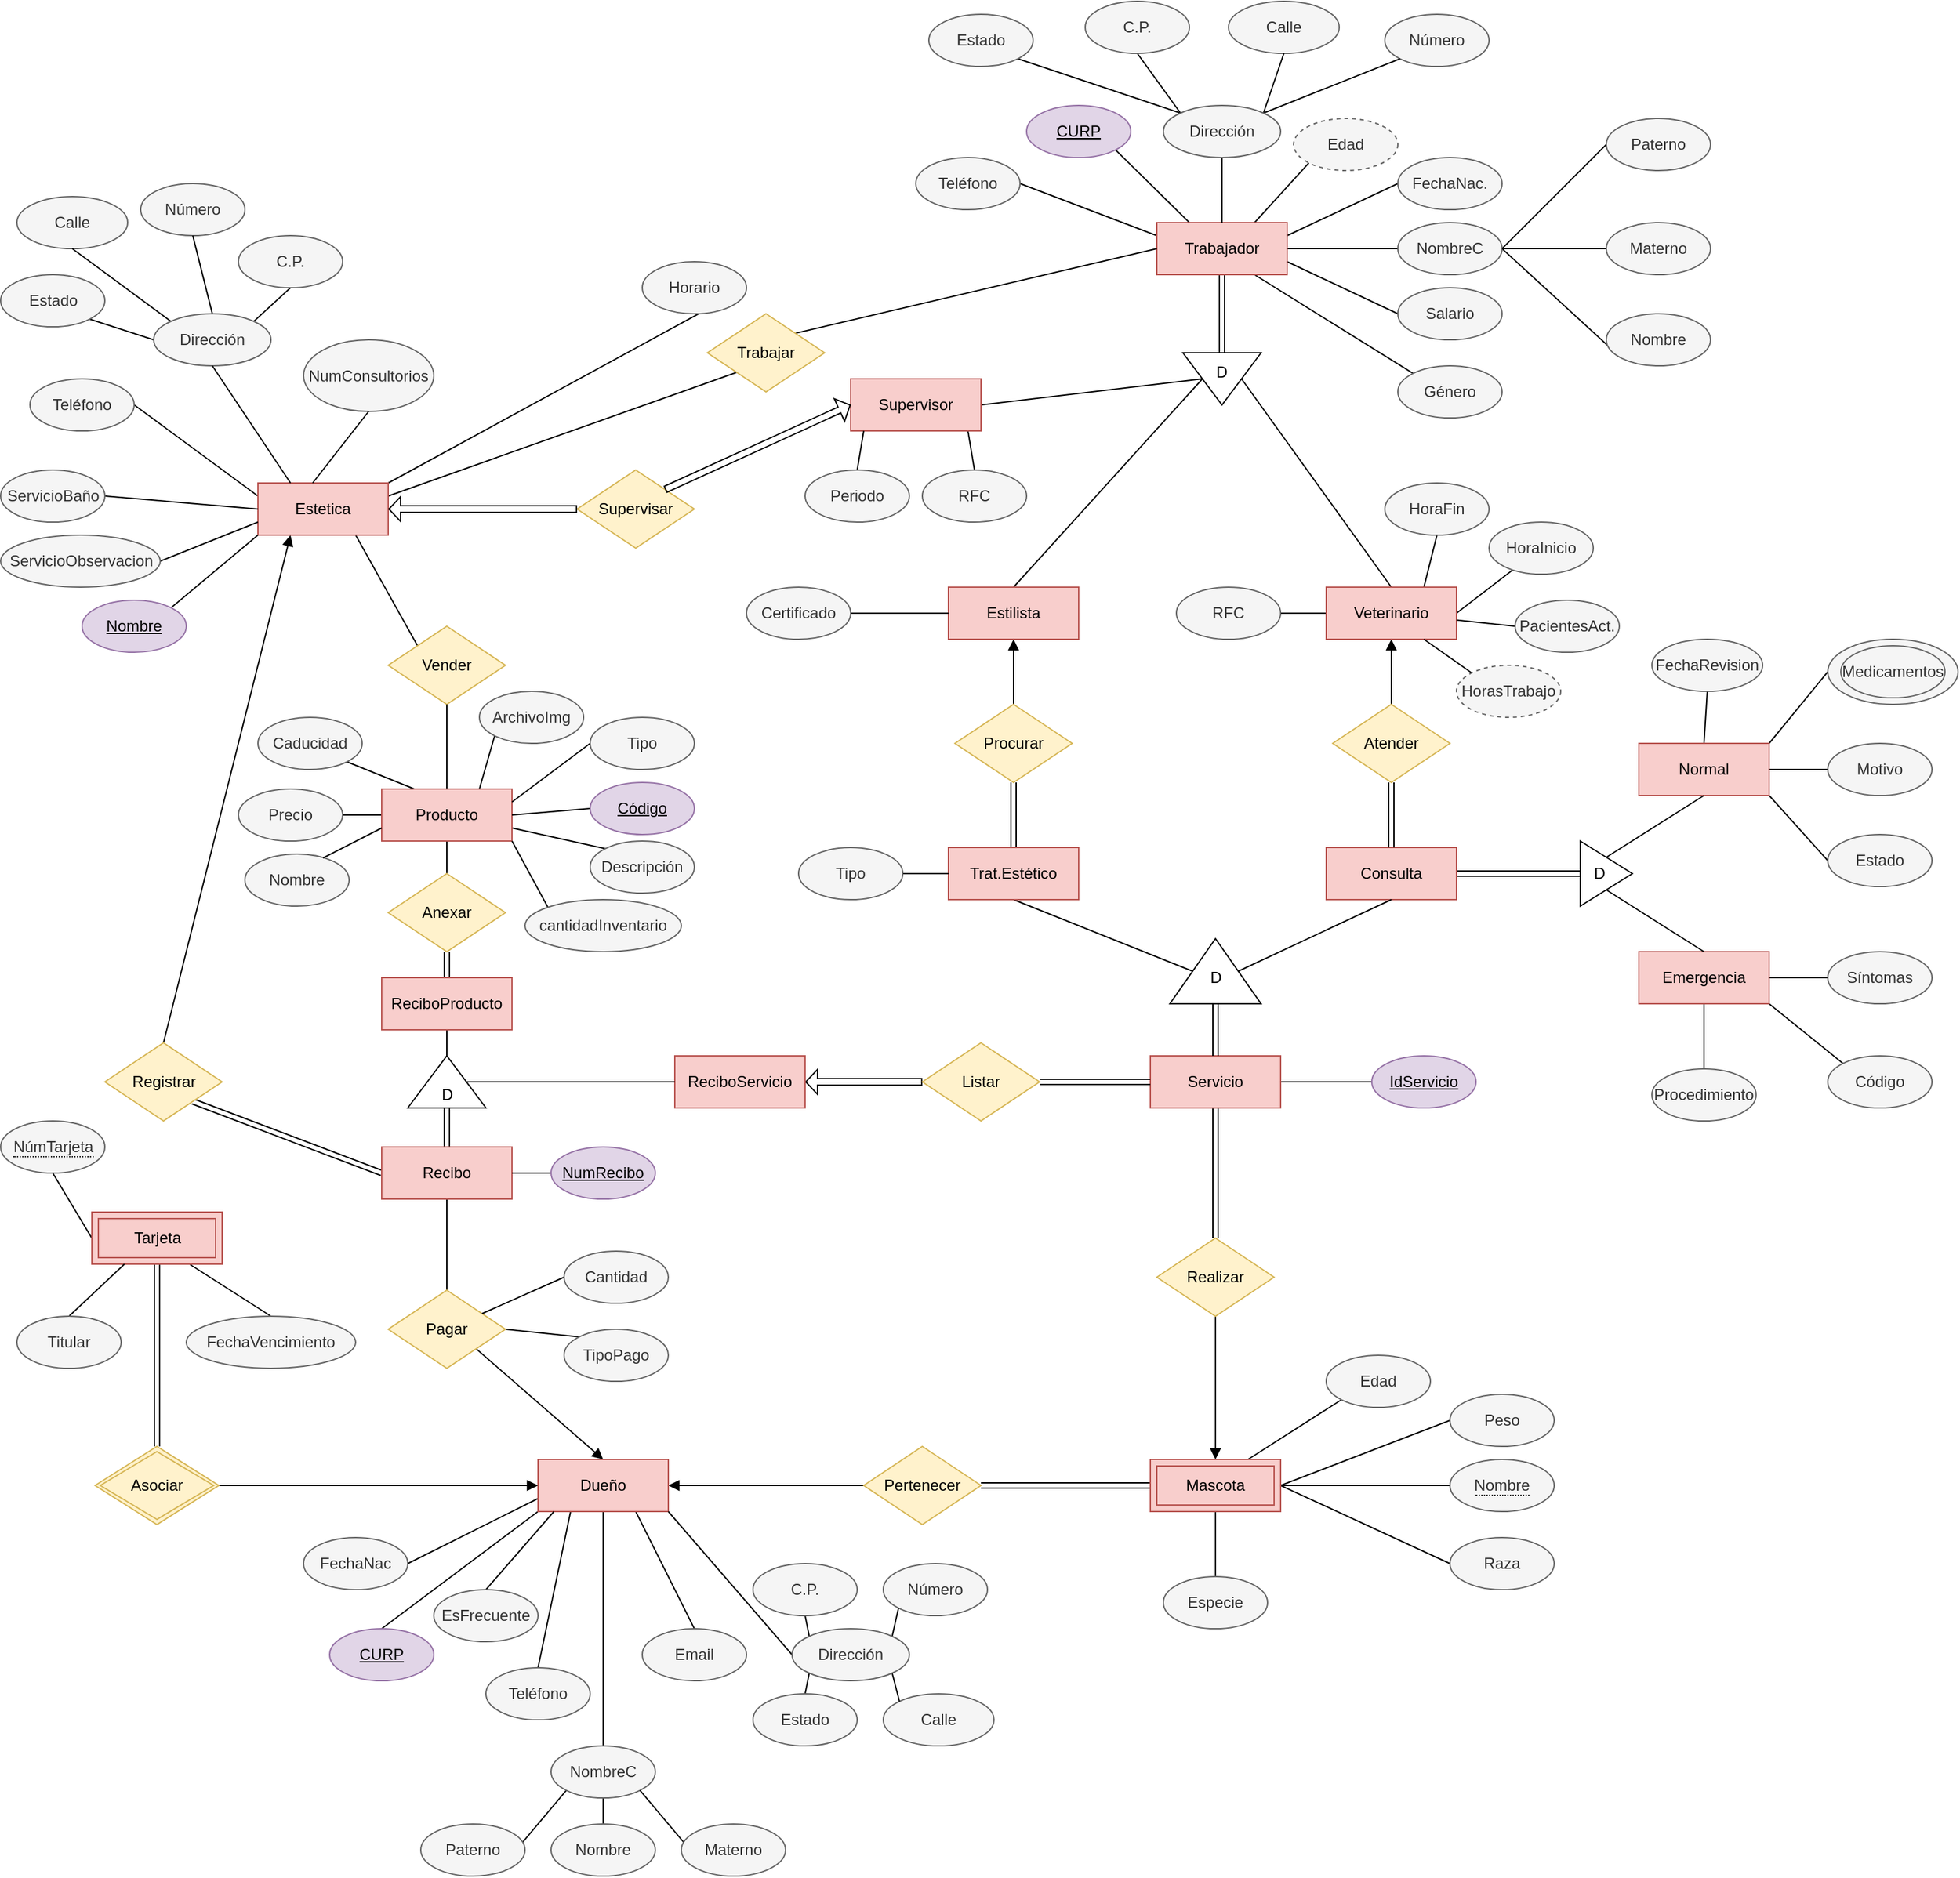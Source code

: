 <?xml version="1.0" encoding="UTF-8"?>
<mxfile version="17.2.5" type="google"><diagram id="R2lEEEUBdFMjLlhIrx00" name="Page-1"><mxGraphModel dx="1422" dy="1796" grid="1" gridSize="10" guides="1" tooltips="1" connect="1" arrows="1" fold="1" page="1" pageScale="1" pageWidth="850" pageHeight="1100" math="0" shadow="0" extFonts="Permanent Marker^https://fonts.googleapis.com/css?family=Permanent+Marker"><root><mxCell id="0"/><mxCell id="1" parent="0"/><mxCell id="fd99eSNDFFKOLH3XmoDb-18" style="edgeStyle=none;rounded=0;orthogonalLoop=1;jettySize=auto;html=1;exitX=0;exitY=0.25;exitDx=0;exitDy=0;entryX=1;entryY=0.5;entryDx=0;entryDy=0;endArrow=none;endFill=0;" parent="1" source="fd99eSNDFFKOLH3XmoDb-1" target="fd99eSNDFFKOLH3XmoDb-2" edge="1"><mxGeometry relative="1" as="geometry"/></mxCell><mxCell id="fd99eSNDFFKOLH3XmoDb-20" style="edgeStyle=none;rounded=0;orthogonalLoop=1;jettySize=auto;html=1;exitX=1;exitY=0;exitDx=0;exitDy=0;entryX=1;entryY=0.5;entryDx=0;entryDy=0;endArrow=none;endFill=0;" parent="1" source="fd99eSNDFFKOLH3XmoDb-1" target="fd99eSNDFFKOLH3XmoDb-11" edge="1"><mxGeometry relative="1" as="geometry"/></mxCell><mxCell id="fd99eSNDFFKOLH3XmoDb-157" style="edgeStyle=none;rounded=0;orthogonalLoop=1;jettySize=auto;html=1;exitX=0.75;exitY=1;exitDx=0;exitDy=0;entryX=0;entryY=0;entryDx=0;entryDy=0;endArrow=none;endFill=0;" parent="1" source="fd99eSNDFFKOLH3XmoDb-1" target="fd99eSNDFFKOLH3XmoDb-3" edge="1"><mxGeometry relative="1" as="geometry"/></mxCell><mxCell id="fd99eSNDFFKOLH3XmoDb-204" style="edgeStyle=none;rounded=0;orthogonalLoop=1;jettySize=auto;html=1;exitX=1;exitY=0.25;exitDx=0;exitDy=0;entryX=0;entryY=1;entryDx=0;entryDy=0;endArrow=none;endFill=0;" parent="1" source="fd99eSNDFFKOLH3XmoDb-1" target="fd99eSNDFFKOLH3XmoDb-203" edge="1"><mxGeometry relative="1" as="geometry"/></mxCell><mxCell id="fd99eSNDFFKOLH3XmoDb-325" style="edgeStyle=none;rounded=0;orthogonalLoop=1;jettySize=auto;html=1;exitX=0.25;exitY=1;exitDx=0;exitDy=0;entryX=0.5;entryY=0;entryDx=0;entryDy=0;startArrow=block;startFill=1;endArrow=none;endFill=0;" parent="1" source="fd99eSNDFFKOLH3XmoDb-1" target="fd99eSNDFFKOLH3XmoDb-324" edge="1"><mxGeometry relative="1" as="geometry"/></mxCell><mxCell id="fd99eSNDFFKOLH3XmoDb-1" value="Estetica" style="whiteSpace=wrap;html=1;align=center;fillColor=#f8cecc;strokeColor=#b85450;" parent="1" vertex="1"><mxGeometry x="215" y="200" width="100" height="40" as="geometry"/></mxCell><mxCell id="fd99eSNDFFKOLH3XmoDb-2" value="Teléfono" style="ellipse;whiteSpace=wrap;html=1;align=center;fillColor=#f5f5f5;strokeColor=#666666;fontColor=#333333;" parent="1" vertex="1"><mxGeometry x="40" y="120" width="80" height="40" as="geometry"/></mxCell><mxCell id="fd99eSNDFFKOLH3XmoDb-3" value="Vender" style="shape=rhombus;perimeter=rhombusPerimeter;whiteSpace=wrap;html=1;align=center;fillColor=#fff2cc;strokeColor=#d6b656;" parent="1" vertex="1"><mxGeometry x="315" y="310" width="90" height="60" as="geometry"/></mxCell><mxCell id="fd99eSNDFFKOLH3XmoDb-19" style="edgeStyle=none;rounded=0;orthogonalLoop=1;jettySize=auto;html=1;exitX=1;exitY=0;exitDx=0;exitDy=0;entryX=0;entryY=1;entryDx=0;entryDy=0;endArrow=none;endFill=0;" parent="1" source="fd99eSNDFFKOLH3XmoDb-4" target="fd99eSNDFFKOLH3XmoDb-1" edge="1"><mxGeometry relative="1" as="geometry"/></mxCell><mxCell id="fd99eSNDFFKOLH3XmoDb-4" value="Nombre" style="ellipse;whiteSpace=wrap;html=1;align=center;fontStyle=4;fillColor=#e1d5e7;strokeColor=#9673a6;" parent="1" vertex="1"><mxGeometry x="80" y="290" width="80" height="40" as="geometry"/></mxCell><mxCell id="fd99eSNDFFKOLH3XmoDb-14" style="edgeStyle=none;rounded=0;orthogonalLoop=1;jettySize=auto;html=1;exitX=0.5;exitY=1;exitDx=0;exitDy=0;entryX=1;entryY=0;entryDx=0;entryDy=0;endArrow=none;endFill=0;" parent="1" source="fd99eSNDFFKOLH3XmoDb-5" target="fd99eSNDFFKOLH3XmoDb-9" edge="1"><mxGeometry relative="1" as="geometry"/></mxCell><mxCell id="fd99eSNDFFKOLH3XmoDb-5" value="C.P." style="ellipse;whiteSpace=wrap;html=1;align=center;fillColor=#f5f5f5;strokeColor=#666666;fontColor=#333333;" parent="1" vertex="1"><mxGeometry x="200" y="10" width="80" height="40" as="geometry"/></mxCell><mxCell id="fd99eSNDFFKOLH3XmoDb-6" value="Número" style="ellipse;whiteSpace=wrap;html=1;align=center;fillColor=#f5f5f5;strokeColor=#666666;fontColor=#333333;" parent="1" vertex="1"><mxGeometry x="125" y="-30" width="80" height="40" as="geometry"/></mxCell><mxCell id="fd99eSNDFFKOLH3XmoDb-7" value="Calle" style="ellipse;whiteSpace=wrap;html=1;align=center;fillColor=#f5f5f5;strokeColor=#666666;fontColor=#333333;" parent="1" vertex="1"><mxGeometry x="30" y="-20" width="85" height="40" as="geometry"/></mxCell><mxCell id="fd99eSNDFFKOLH3XmoDb-13" style="rounded=0;orthogonalLoop=1;jettySize=auto;html=1;exitX=1;exitY=1;exitDx=0;exitDy=0;entryX=0;entryY=0.5;entryDx=0;entryDy=0;endArrow=none;endFill=0;" parent="1" source="fd99eSNDFFKOLH3XmoDb-8" target="fd99eSNDFFKOLH3XmoDb-9" edge="1"><mxGeometry relative="1" as="geometry"/></mxCell><mxCell id="fd99eSNDFFKOLH3XmoDb-8" value="Estado" style="ellipse;whiteSpace=wrap;html=1;align=center;fillColor=#f5f5f5;strokeColor=#666666;fontColor=#333333;" parent="1" vertex="1"><mxGeometry x="17.5" y="40" width="80" height="40" as="geometry"/></mxCell><mxCell id="fd99eSNDFFKOLH3XmoDb-16" style="edgeStyle=none;rounded=0;orthogonalLoop=1;jettySize=auto;html=1;exitX=0;exitY=0;exitDx=0;exitDy=0;entryX=0.5;entryY=1;entryDx=0;entryDy=0;endArrow=none;endFill=0;" parent="1" source="fd99eSNDFFKOLH3XmoDb-9" target="fd99eSNDFFKOLH3XmoDb-7" edge="1"><mxGeometry relative="1" as="geometry"/></mxCell><mxCell id="fd99eSNDFFKOLH3XmoDb-17" style="edgeStyle=none;rounded=0;orthogonalLoop=1;jettySize=auto;html=1;exitX=0.5;exitY=0;exitDx=0;exitDy=0;entryX=0.5;entryY=1;entryDx=0;entryDy=0;endArrow=none;endFill=0;" parent="1" source="fd99eSNDFFKOLH3XmoDb-9" target="fd99eSNDFFKOLH3XmoDb-6" edge="1"><mxGeometry relative="1" as="geometry"/></mxCell><mxCell id="fd99eSNDFFKOLH3XmoDb-9" value="Dirección" style="ellipse;whiteSpace=wrap;html=1;align=center;fillColor=#f5f5f5;strokeColor=#666666;fontColor=#333333;" parent="1" vertex="1"><mxGeometry x="135" y="70" width="90" height="40" as="geometry"/></mxCell><mxCell id="fd99eSNDFFKOLH3XmoDb-11" value="Horario" style="ellipse;whiteSpace=wrap;html=1;align=center;fillColor=#f5f5f5;strokeColor=#666666;fontColor=#333333;" parent="1" vertex="1"><mxGeometry x="510" y="30" width="80" height="40" as="geometry"/></mxCell><mxCell id="fd99eSNDFFKOLH3XmoDb-23" style="edgeStyle=none;rounded=0;orthogonalLoop=1;jettySize=auto;html=1;exitX=0;exitY=0.25;exitDx=0;exitDy=0;entryX=1;entryY=0.5;entryDx=0;entryDy=0;endArrow=none;endFill=0;" parent="1" source="fd99eSNDFFKOLH3XmoDb-25" target="fd99eSNDFFKOLH3XmoDb-26" edge="1"><mxGeometry relative="1" as="geometry"/></mxCell><mxCell id="fd99eSNDFFKOLH3XmoDb-24" style="edgeStyle=none;rounded=0;orthogonalLoop=1;jettySize=auto;html=1;exitX=1;exitY=0.25;exitDx=0;exitDy=0;entryX=0;entryY=0.5;entryDx=0;entryDy=0;endArrow=none;endFill=0;" parent="1" source="fd99eSNDFFKOLH3XmoDb-25" target="fd99eSNDFFKOLH3XmoDb-31" edge="1"><mxGeometry relative="1" as="geometry"/></mxCell><mxCell id="fd99eSNDFFKOLH3XmoDb-63" style="edgeStyle=none;rounded=0;orthogonalLoop=1;jettySize=auto;html=1;exitX=1;exitY=0.5;exitDx=0;exitDy=0;entryX=0;entryY=0.5;entryDx=0;entryDy=0;endArrow=none;endFill=0;" parent="1" source="fd99eSNDFFKOLH3XmoDb-25" target="fd99eSNDFFKOLH3XmoDb-30" edge="1"><mxGeometry relative="1" as="geometry"/></mxCell><mxCell id="fd99eSNDFFKOLH3XmoDb-64" style="edgeStyle=none;rounded=0;orthogonalLoop=1;jettySize=auto;html=1;entryX=1;entryY=1;entryDx=0;entryDy=0;endArrow=none;endFill=0;exitX=0.25;exitY=0;exitDx=0;exitDy=0;" parent="1" source="fd99eSNDFFKOLH3XmoDb-25" target="fd99eSNDFFKOLH3XmoDb-194" edge="1"><mxGeometry relative="1" as="geometry"><mxPoint x="940" y="10" as="sourcePoint"/><mxPoint x="878.284" y="-45.858" as="targetPoint"/></mxGeometry></mxCell><mxCell id="fd99eSNDFFKOLH3XmoDb-65" style="edgeStyle=none;rounded=0;orthogonalLoop=1;jettySize=auto;html=1;entryX=0;entryY=1;entryDx=0;entryDy=0;endArrow=none;endFill=0;exitX=0.75;exitY=0;exitDx=0;exitDy=0;" parent="1" source="fd99eSNDFFKOLH3XmoDb-25" target="fd99eSNDFFKOLH3XmoDb-58" edge="1"><mxGeometry relative="1" as="geometry"><mxPoint x="970" y="-10" as="sourcePoint"/></mxGeometry></mxCell><mxCell id="fd99eSNDFFKOLH3XmoDb-66" style="edgeStyle=none;rounded=0;orthogonalLoop=1;jettySize=auto;html=1;exitX=1;exitY=0.75;exitDx=0;exitDy=0;entryX=0;entryY=0.5;entryDx=0;entryDy=0;endArrow=none;endFill=0;" parent="1" source="fd99eSNDFFKOLH3XmoDb-25" target="fd99eSNDFFKOLH3XmoDb-62" edge="1"><mxGeometry relative="1" as="geometry"/></mxCell><mxCell id="fd99eSNDFFKOLH3XmoDb-67" style="edgeStyle=none;rounded=0;orthogonalLoop=1;jettySize=auto;html=1;exitX=0.75;exitY=1;exitDx=0;exitDy=0;entryX=0;entryY=0;entryDx=0;entryDy=0;endArrow=none;endFill=0;" parent="1" source="fd99eSNDFFKOLH3XmoDb-25" target="fd99eSNDFFKOLH3XmoDb-60" edge="1"><mxGeometry relative="1" as="geometry"/></mxCell><mxCell id="fd99eSNDFFKOLH3XmoDb-72" style="edgeStyle=none;rounded=0;orthogonalLoop=1;jettySize=auto;html=1;exitX=0.5;exitY=1;exitDx=0;exitDy=0;entryX=0;entryY=0.5;entryDx=0;entryDy=0;endArrow=none;endFill=0;shape=link;" parent="1" source="fd99eSNDFFKOLH3XmoDb-25" target="fd99eSNDFFKOLH3XmoDb-71" edge="1"><mxGeometry relative="1" as="geometry"/></mxCell><mxCell id="fd99eSNDFFKOLH3XmoDb-25" value="Trabajador" style="whiteSpace=wrap;html=1;align=center;fillColor=#f8cecc;strokeColor=#b85450;" parent="1" vertex="1"><mxGeometry x="905" width="100" height="40" as="geometry"/></mxCell><mxCell id="fd99eSNDFFKOLH3XmoDb-26" value="Teléfono" style="ellipse;whiteSpace=wrap;html=1;align=center;fillColor=#f5f5f5;strokeColor=#666666;fontColor=#333333;" parent="1" vertex="1"><mxGeometry x="720" y="-50" width="80" height="40" as="geometry"/></mxCell><mxCell id="fd99eSNDFFKOLH3XmoDb-27" style="edgeStyle=none;rounded=0;orthogonalLoop=1;jettySize=auto;html=1;exitX=1;exitY=0.5;exitDx=0;exitDy=0;endArrow=none;endFill=0;entryX=0;entryY=0.5;entryDx=0;entryDy=0;" parent="1" source="fd99eSNDFFKOLH3XmoDb-197" target="fd99eSNDFFKOLH3XmoDb-68" edge="1"><mxGeometry relative="1" as="geometry"><mxPoint x="1030" y="360" as="sourcePoint"/><mxPoint x="890" y="330" as="targetPoint"/></mxGeometry></mxCell><mxCell id="fd99eSNDFFKOLH3XmoDb-36" style="edgeStyle=none;rounded=0;orthogonalLoop=1;jettySize=auto;html=1;exitX=1;exitY=0.5;exitDx=0;exitDy=0;entryX=0;entryY=0.5;entryDx=0;entryDy=0;endArrow=none;endFill=0;" parent="1" source="fd99eSNDFFKOLH3XmoDb-30" target="fd99eSNDFFKOLH3XmoDb-32" edge="1"><mxGeometry relative="1" as="geometry"/></mxCell><mxCell id="fd99eSNDFFKOLH3XmoDb-37" style="edgeStyle=none;rounded=0;orthogonalLoop=1;jettySize=auto;html=1;exitX=1;exitY=0.5;exitDx=0;exitDy=0;entryX=0;entryY=1;entryDx=0;entryDy=0;endArrow=none;endFill=0;" parent="1" source="fd99eSNDFFKOLH3XmoDb-30" target="fd99eSNDFFKOLH3XmoDb-34" edge="1"><mxGeometry relative="1" as="geometry"/></mxCell><mxCell id="fd99eSNDFFKOLH3XmoDb-30" value="NombreC" style="ellipse;whiteSpace=wrap;html=1;align=center;fillColor=#f5f5f5;strokeColor=#666666;fontColor=#333333;" parent="1" vertex="1"><mxGeometry x="1090" width="80" height="40" as="geometry"/></mxCell><mxCell id="fd99eSNDFFKOLH3XmoDb-31" value="FechaNac." style="ellipse;whiteSpace=wrap;html=1;align=center;fillColor=#f5f5f5;strokeColor=#666666;fontColor=#333333;" parent="1" vertex="1"><mxGeometry x="1090" y="-50" width="80" height="40" as="geometry"/></mxCell><mxCell id="fd99eSNDFFKOLH3XmoDb-32" value="Paterno" style="ellipse;whiteSpace=wrap;html=1;align=center;fillColor=#f5f5f5;strokeColor=#666666;fontColor=#333333;" parent="1" vertex="1"><mxGeometry x="1250" y="-80" width="80" height="40" as="geometry"/></mxCell><mxCell id="fd99eSNDFFKOLH3XmoDb-47" style="edgeStyle=none;rounded=0;orthogonalLoop=1;jettySize=auto;html=1;exitX=0;exitY=0.5;exitDx=0;exitDy=0;endArrow=none;endFill=0;entryX=1;entryY=0.5;entryDx=0;entryDy=0;" parent="1" source="fd99eSNDFFKOLH3XmoDb-33" target="fd99eSNDFFKOLH3XmoDb-30" edge="1"><mxGeometry relative="1" as="geometry"><mxPoint x="1200" y="-20" as="targetPoint"/></mxGeometry></mxCell><mxCell id="fd99eSNDFFKOLH3XmoDb-33" value="Materno" style="ellipse;whiteSpace=wrap;html=1;align=center;fillColor=#f5f5f5;strokeColor=#666666;fontColor=#333333;" parent="1" vertex="1"><mxGeometry x="1250" width="80" height="40" as="geometry"/></mxCell><mxCell id="fd99eSNDFFKOLH3XmoDb-34" value="Nombre" style="ellipse;whiteSpace=wrap;html=1;align=center;fillColor=#f5f5f5;strokeColor=#666666;fontColor=#333333;" parent="1" vertex="1"><mxGeometry x="1250" y="70" width="80" height="40" as="geometry"/></mxCell><mxCell id="fd99eSNDFFKOLH3XmoDb-48" style="edgeStyle=none;rounded=0;orthogonalLoop=1;jettySize=auto;html=1;exitX=0.5;exitY=1;exitDx=0;exitDy=0;entryX=0;entryY=0;entryDx=0;entryDy=0;endArrow=none;endFill=0;" parent="1" source="fd99eSNDFFKOLH3XmoDb-49" target="fd99eSNDFFKOLH3XmoDb-56" edge="1"><mxGeometry relative="1" as="geometry"/></mxCell><mxCell id="fd99eSNDFFKOLH3XmoDb-49" value="C.P." style="ellipse;whiteSpace=wrap;html=1;align=center;fillColor=#f5f5f5;strokeColor=#666666;fontColor=#333333;" parent="1" vertex="1"><mxGeometry x="850" y="-170" width="80" height="40" as="geometry"/></mxCell><mxCell id="fd99eSNDFFKOLH3XmoDb-50" value="Número" style="ellipse;whiteSpace=wrap;html=1;align=center;fillColor=#f5f5f5;strokeColor=#666666;fontColor=#333333;" parent="1" vertex="1"><mxGeometry x="1080" y="-160" width="80" height="40" as="geometry"/></mxCell><mxCell id="fd99eSNDFFKOLH3XmoDb-51" value="Calle" style="ellipse;whiteSpace=wrap;html=1;align=center;fillColor=#f5f5f5;strokeColor=#666666;fontColor=#333333;" parent="1" vertex="1"><mxGeometry x="960" y="-170" width="85" height="40" as="geometry"/></mxCell><mxCell id="fd99eSNDFFKOLH3XmoDb-52" style="rounded=0;orthogonalLoop=1;jettySize=auto;html=1;exitX=1;exitY=1;exitDx=0;exitDy=0;entryX=0;entryY=0;entryDx=0;entryDy=0;endArrow=none;endFill=0;" parent="1" source="fd99eSNDFFKOLH3XmoDb-53" target="fd99eSNDFFKOLH3XmoDb-56" edge="1"><mxGeometry relative="1" as="geometry"/></mxCell><mxCell id="fd99eSNDFFKOLH3XmoDb-53" value="Estado" style="ellipse;whiteSpace=wrap;html=1;align=center;fillColor=#f5f5f5;strokeColor=#666666;fontColor=#333333;" parent="1" vertex="1"><mxGeometry x="730" y="-160" width="80" height="40" as="geometry"/></mxCell><mxCell id="fd99eSNDFFKOLH3XmoDb-54" style="edgeStyle=none;rounded=0;orthogonalLoop=1;jettySize=auto;html=1;exitX=1;exitY=0;exitDx=0;exitDy=0;entryX=0.5;entryY=1;entryDx=0;entryDy=0;endArrow=none;endFill=0;" parent="1" source="fd99eSNDFFKOLH3XmoDb-56" target="fd99eSNDFFKOLH3XmoDb-51" edge="1"><mxGeometry relative="1" as="geometry"/></mxCell><mxCell id="fd99eSNDFFKOLH3XmoDb-55" style="edgeStyle=none;rounded=0;orthogonalLoop=1;jettySize=auto;html=1;exitX=1;exitY=0;exitDx=0;exitDy=0;entryX=0;entryY=1;entryDx=0;entryDy=0;endArrow=none;endFill=0;" parent="1" source="fd99eSNDFFKOLH3XmoDb-56" target="fd99eSNDFFKOLH3XmoDb-50" edge="1"><mxGeometry relative="1" as="geometry"/></mxCell><mxCell id="fd99eSNDFFKOLH3XmoDb-57" style="edgeStyle=none;rounded=0;orthogonalLoop=1;jettySize=auto;html=1;exitX=0.5;exitY=1;exitDx=0;exitDy=0;entryX=0.5;entryY=0;entryDx=0;entryDy=0;endArrow=none;endFill=0;" parent="1" source="fd99eSNDFFKOLH3XmoDb-56" target="fd99eSNDFFKOLH3XmoDb-25" edge="1"><mxGeometry relative="1" as="geometry"/></mxCell><mxCell id="fd99eSNDFFKOLH3XmoDb-56" value="Dirección" style="ellipse;whiteSpace=wrap;html=1;align=center;fillColor=#f5f5f5;strokeColor=#666666;fontColor=#333333;" parent="1" vertex="1"><mxGeometry x="910" y="-90" width="90" height="40" as="geometry"/></mxCell><mxCell id="fd99eSNDFFKOLH3XmoDb-58" value="Edad" style="ellipse;whiteSpace=wrap;html=1;align=center;dashed=1;fillColor=#f5f5f5;fontColor=#333333;strokeColor=#666666;" parent="1" vertex="1"><mxGeometry x="1010" y="-80" width="80" height="40" as="geometry"/></mxCell><mxCell id="fd99eSNDFFKOLH3XmoDb-60" value="Género" style="ellipse;whiteSpace=wrap;html=1;align=center;fillColor=#f5f5f5;strokeColor=#666666;fontColor=#333333;" parent="1" vertex="1"><mxGeometry x="1090" y="110" width="80" height="40" as="geometry"/></mxCell><mxCell id="fd99eSNDFFKOLH3XmoDb-62" value="Salario" style="ellipse;whiteSpace=wrap;html=1;align=center;fillColor=#f5f5f5;strokeColor=#666666;fontColor=#333333;" parent="1" vertex="1"><mxGeometry x="1090" y="50" width="80" height="40" as="geometry"/></mxCell><mxCell id="fd99eSNDFFKOLH3XmoDb-74" style="edgeStyle=none;rounded=0;orthogonalLoop=1;jettySize=auto;html=1;exitX=0.5;exitY=0;exitDx=0;exitDy=0;endArrow=none;endFill=0;entryX=0.5;entryY=0;entryDx=0;entryDy=0;" parent="1" source="fd99eSNDFFKOLH3XmoDb-68" target="fd99eSNDFFKOLH3XmoDb-71" edge="1"><mxGeometry relative="1" as="geometry"><mxPoint x="1030" y="150" as="targetPoint"/></mxGeometry></mxCell><mxCell id="fd99eSNDFFKOLH3XmoDb-192" style="edgeStyle=none;rounded=0;orthogonalLoop=1;jettySize=auto;html=1;exitX=1;exitY=0.5;exitDx=0;exitDy=0;endArrow=none;endFill=0;" parent="1" source="fd99eSNDFFKOLH3XmoDb-68" target="fd99eSNDFFKOLH3XmoDb-182" edge="1"><mxGeometry relative="1" as="geometry"/></mxCell><mxCell id="fd99eSNDFFKOLH3XmoDb-193" style="edgeStyle=none;rounded=0;orthogonalLoop=1;jettySize=auto;html=1;exitX=0.75;exitY=0;exitDx=0;exitDy=0;entryX=0.5;entryY=1;entryDx=0;entryDy=0;endArrow=none;endFill=0;" parent="1" source="fd99eSNDFFKOLH3XmoDb-68" target="fd99eSNDFFKOLH3XmoDb-183" edge="1"><mxGeometry relative="1" as="geometry"/></mxCell><mxCell id="fd99eSNDFFKOLH3XmoDb-257" style="edgeStyle=none;rounded=0;orthogonalLoop=1;jettySize=auto;html=1;exitX=0.5;exitY=1;exitDx=0;exitDy=0;entryX=0.5;entryY=0;entryDx=0;entryDy=0;startArrow=block;startFill=1;endArrow=none;endFill=0;" parent="1" source="fd99eSNDFFKOLH3XmoDb-68" target="fd99eSNDFFKOLH3XmoDb-256" edge="1"><mxGeometry relative="1" as="geometry"/></mxCell><mxCell id="fd99eSNDFFKOLH3XmoDb-68" value="Veterinario" style="whiteSpace=wrap;html=1;align=center;fillColor=#f8cecc;strokeColor=#b85450;" parent="1" vertex="1"><mxGeometry x="1035" y="280" width="100" height="40" as="geometry"/></mxCell><mxCell id="fd99eSNDFFKOLH3XmoDb-75" style="edgeStyle=none;rounded=0;orthogonalLoop=1;jettySize=auto;html=1;exitX=0.5;exitY=0;exitDx=0;exitDy=0;endArrow=none;endFill=0;entryX=0.5;entryY=1;entryDx=0;entryDy=0;" parent="1" source="fd99eSNDFFKOLH3XmoDb-69" target="fd99eSNDFFKOLH3XmoDb-71" edge="1"><mxGeometry relative="1" as="geometry"><mxPoint x="970" y="230" as="targetPoint"/></mxGeometry></mxCell><mxCell id="fd99eSNDFFKOLH3XmoDb-250" style="edgeStyle=none;rounded=0;orthogonalLoop=1;jettySize=auto;html=1;exitX=0.5;exitY=1;exitDx=0;exitDy=0;entryX=0.5;entryY=0;entryDx=0;entryDy=0;endArrow=none;endFill=0;startArrow=block;startFill=1;" parent="1" source="fd99eSNDFFKOLH3XmoDb-69" target="fd99eSNDFFKOLH3XmoDb-249" edge="1"><mxGeometry relative="1" as="geometry"/></mxCell><mxCell id="fd99eSNDFFKOLH3XmoDb-69" value="Estilista" style="whiteSpace=wrap;html=1;align=center;fillColor=#f8cecc;strokeColor=#b85450;" parent="1" vertex="1"><mxGeometry x="745" y="280" width="100" height="40" as="geometry"/></mxCell><mxCell id="fd99eSNDFFKOLH3XmoDb-70" style="edgeStyle=none;rounded=0;orthogonalLoop=1;jettySize=auto;html=1;exitX=0.25;exitY=0;exitDx=0;exitDy=0;endArrow=none;endFill=0;" parent="1" source="fd99eSNDFFKOLH3XmoDb-69" target="fd99eSNDFFKOLH3XmoDb-69" edge="1"><mxGeometry relative="1" as="geometry"/></mxCell><mxCell id="fd99eSNDFFKOLH3XmoDb-71" value="" style="triangle;whiteSpace=wrap;html=1;rotation=90;" parent="1" vertex="1"><mxGeometry x="935" y="90" width="40" height="60" as="geometry"/></mxCell><mxCell id="fd99eSNDFFKOLH3XmoDb-73" value="D" style="text;html=1;strokeColor=none;fillColor=none;align=center;verticalAlign=middle;whiteSpace=wrap;rounded=0;" parent="1" vertex="1"><mxGeometry x="925" y="100" width="60" height="30" as="geometry"/></mxCell><mxCell id="fd99eSNDFFKOLH3XmoDb-76" style="edgeStyle=none;rounded=0;orthogonalLoop=1;jettySize=auto;html=1;exitX=1;exitY=0.5;exitDx=0;exitDy=0;endArrow=none;endFill=0;entryX=0;entryY=0.5;entryDx=0;entryDy=0;" parent="1" source="fd99eSNDFFKOLH3XmoDb-196" target="fd99eSNDFFKOLH3XmoDb-69" edge="1"><mxGeometry relative="1" as="geometry"><mxPoint x="1260" y="320" as="targetPoint"/><mxPoint x="1150" y="220" as="sourcePoint"/></mxGeometry></mxCell><mxCell id="fd99eSNDFFKOLH3XmoDb-78" style="edgeStyle=none;rounded=0;orthogonalLoop=1;jettySize=auto;html=1;entryX=0;entryY=0.5;entryDx=0;entryDy=0;endArrow=none;endFill=0;" parent="1" source="fd99eSNDFFKOLH3XmoDb-68" target="fd99eSNDFFKOLH3XmoDb-79" edge="1"><mxGeometry relative="1" as="geometry"><mxPoint x="1120" y="410" as="sourcePoint"/></mxGeometry></mxCell><mxCell id="fd99eSNDFFKOLH3XmoDb-79" value="PacientesAct." style="ellipse;whiteSpace=wrap;html=1;align=center;fillColor=#f5f5f5;fontColor=#333333;strokeColor=#666666;" parent="1" vertex="1"><mxGeometry x="1180" y="290" width="80" height="40" as="geometry"/></mxCell><mxCell id="fd99eSNDFFKOLH3XmoDb-80" style="edgeStyle=none;rounded=0;orthogonalLoop=1;jettySize=auto;html=1;exitX=0.25;exitY=1;exitDx=0;exitDy=0;entryX=0.5;entryY=0;entryDx=0;entryDy=0;endArrow=none;endFill=0;" parent="1" source="fd99eSNDFFKOLH3XmoDb-88" target="fd99eSNDFFKOLH3XmoDb-89" edge="1"><mxGeometry relative="1" as="geometry"/></mxCell><mxCell id="fd99eSNDFFKOLH3XmoDb-81" style="edgeStyle=none;rounded=0;orthogonalLoop=1;jettySize=auto;html=1;exitX=0;exitY=0.75;exitDx=0;exitDy=0;entryX=1;entryY=0.5;entryDx=0;entryDy=0;endArrow=none;endFill=0;" parent="1" source="fd99eSNDFFKOLH3XmoDb-88" target="fd99eSNDFFKOLH3XmoDb-93" edge="1"><mxGeometry relative="1" as="geometry"/></mxCell><mxCell id="fd99eSNDFFKOLH3XmoDb-82" style="edgeStyle=none;rounded=0;orthogonalLoop=1;jettySize=auto;html=1;exitX=0.5;exitY=1;exitDx=0;exitDy=0;endArrow=none;endFill=0;" parent="1" source="fd99eSNDFFKOLH3XmoDb-88" target="fd99eSNDFFKOLH3XmoDb-92" edge="1"><mxGeometry relative="1" as="geometry"/></mxCell><mxCell id="fd99eSNDFFKOLH3XmoDb-83" style="edgeStyle=none;rounded=0;orthogonalLoop=1;jettySize=auto;html=1;entryX=0.5;entryY=0;entryDx=0;entryDy=0;endArrow=none;endFill=0;exitX=0;exitY=1;exitDx=0;exitDy=0;" parent="1" source="fd99eSNDFFKOLH3XmoDb-88" target="fd99eSNDFFKOLH3XmoDb-209" edge="1"><mxGeometry relative="1" as="geometry"><mxPoint x="465" y="960" as="sourcePoint"/><mxPoint x="631.716" y="1015.858" as="targetPoint"/></mxGeometry></mxCell><mxCell id="fd99eSNDFFKOLH3XmoDb-116" style="edgeStyle=none;rounded=0;orthogonalLoop=1;jettySize=auto;html=1;exitX=0.75;exitY=1;exitDx=0;exitDy=0;entryX=0.5;entryY=0;entryDx=0;entryDy=0;endArrow=none;endFill=0;" parent="1" source="fd99eSNDFFKOLH3XmoDb-88" target="fd99eSNDFFKOLH3XmoDb-115" edge="1"><mxGeometry relative="1" as="geometry"/></mxCell><mxCell id="fd99eSNDFFKOLH3XmoDb-287" style="edgeStyle=none;rounded=0;orthogonalLoop=1;jettySize=auto;html=1;exitX=1;exitY=0.5;exitDx=0;exitDy=0;entryX=0;entryY=0.5;entryDx=0;entryDy=0;startArrow=block;startFill=1;endArrow=none;endFill=0;" parent="1" source="fd99eSNDFFKOLH3XmoDb-88" target="fd99eSNDFFKOLH3XmoDb-289" edge="1"><mxGeometry relative="1" as="geometry"><mxPoint x="695" y="970" as="targetPoint"/></mxGeometry></mxCell><mxCell id="fd99eSNDFFKOLH3XmoDb-408" style="edgeStyle=none;rounded=0;orthogonalLoop=1;jettySize=auto;html=1;exitX=0.5;exitY=0;exitDx=0;exitDy=0;entryX=1;entryY=1;entryDx=0;entryDy=0;startArrow=block;startFill=1;endArrow=none;endFill=0;" parent="1" source="fd99eSNDFFKOLH3XmoDb-88" target="fd99eSNDFFKOLH3XmoDb-407" edge="1"><mxGeometry relative="1" as="geometry"/></mxCell><mxCell id="fd99eSNDFFKOLH3XmoDb-88" value="Dueño" style="whiteSpace=wrap;html=1;align=center;fillColor=#f8cecc;strokeColor=#b85450;" parent="1" vertex="1"><mxGeometry x="430" y="950" width="100" height="40" as="geometry"/></mxCell><mxCell id="fd99eSNDFFKOLH3XmoDb-89" value="Teléfono" style="ellipse;whiteSpace=wrap;html=1;align=center;fillColor=#f5f5f5;strokeColor=#666666;fontColor=#333333;" parent="1" vertex="1"><mxGeometry x="390" y="1110" width="80" height="40" as="geometry"/></mxCell><mxCell id="fd99eSNDFFKOLH3XmoDb-90" style="edgeStyle=none;rounded=0;orthogonalLoop=1;jettySize=auto;html=1;exitX=0;exitY=1;exitDx=0;exitDy=0;entryX=1;entryY=0;entryDx=0;entryDy=0;endArrow=none;endFill=0;" parent="1" source="fd99eSNDFFKOLH3XmoDb-92" edge="1"><mxGeometry relative="1" as="geometry"><mxPoint x="408.284" y="1255.858" as="targetPoint"/></mxGeometry></mxCell><mxCell id="fd99eSNDFFKOLH3XmoDb-91" style="edgeStyle=none;rounded=0;orthogonalLoop=1;jettySize=auto;html=1;exitX=0.5;exitY=1;exitDx=0;exitDy=0;entryX=0.5;entryY=0;entryDx=0;entryDy=0;endArrow=none;endFill=0;" parent="1" source="fd99eSNDFFKOLH3XmoDb-92" edge="1"><mxGeometry relative="1" as="geometry"><mxPoint x="480" y="1250" as="targetPoint"/></mxGeometry></mxCell><mxCell id="fd99eSNDFFKOLH3XmoDb-92" value="NombreC" style="ellipse;whiteSpace=wrap;html=1;align=center;fillColor=#f5f5f5;strokeColor=#666666;fontColor=#333333;" parent="1" vertex="1"><mxGeometry x="440" y="1170" width="80" height="40" as="geometry"/></mxCell><mxCell id="fd99eSNDFFKOLH3XmoDb-93" value="FechaNac" style="ellipse;whiteSpace=wrap;html=1;align=center;fillColor=#f5f5f5;strokeColor=#666666;fontColor=#333333;" parent="1" vertex="1"><mxGeometry x="250" y="1010" width="80" height="40" as="geometry"/></mxCell><mxCell id="fd99eSNDFFKOLH3XmoDb-94" value="Paterno" style="ellipse;whiteSpace=wrap;html=1;align=center;fillColor=#f5f5f5;strokeColor=#666666;fontColor=#333333;" parent="1" vertex="1"><mxGeometry x="340" y="1230" width="80" height="40" as="geometry"/></mxCell><mxCell id="fd99eSNDFFKOLH3XmoDb-95" style="edgeStyle=none;rounded=0;orthogonalLoop=1;jettySize=auto;html=1;endArrow=none;endFill=0;entryX=1;entryY=1;entryDx=0;entryDy=0;exitX=0;exitY=0;exitDx=0;exitDy=0;" parent="1" target="fd99eSNDFFKOLH3XmoDb-92" edge="1"><mxGeometry relative="1" as="geometry"><mxPoint x="725" y="930" as="targetPoint"/><mxPoint x="551.716" y="1255.858" as="sourcePoint"/></mxGeometry></mxCell><mxCell id="fd99eSNDFFKOLH3XmoDb-96" value="Materno" style="ellipse;whiteSpace=wrap;html=1;align=center;fillColor=#f5f5f5;strokeColor=#666666;fontColor=#333333;" parent="1" vertex="1"><mxGeometry x="540" y="1230" width="80" height="40" as="geometry"/></mxCell><mxCell id="fd99eSNDFFKOLH3XmoDb-97" value="Nombre" style="ellipse;whiteSpace=wrap;html=1;align=center;fillColor=#f5f5f5;strokeColor=#666666;fontColor=#333333;" parent="1" vertex="1"><mxGeometry x="440" y="1230" width="80" height="40" as="geometry"/></mxCell><mxCell id="fd99eSNDFFKOLH3XmoDb-98" style="edgeStyle=none;rounded=0;orthogonalLoop=1;jettySize=auto;html=1;exitX=0.5;exitY=1;exitDx=0;exitDy=0;entryX=0;entryY=0;entryDx=0;entryDy=0;endArrow=none;endFill=0;" parent="1" source="fd99eSNDFFKOLH3XmoDb-99" target="fd99eSNDFFKOLH3XmoDb-107" edge="1"><mxGeometry relative="1" as="geometry"/></mxCell><mxCell id="fd99eSNDFFKOLH3XmoDb-99" value="C.P." style="ellipse;whiteSpace=wrap;html=1;align=center;fillColor=#f5f5f5;strokeColor=#666666;fontColor=#333333;" parent="1" vertex="1"><mxGeometry x="595" y="1030" width="80" height="40" as="geometry"/></mxCell><mxCell id="fd99eSNDFFKOLH3XmoDb-100" value="Número" style="ellipse;whiteSpace=wrap;html=1;align=center;fillColor=#f5f5f5;strokeColor=#666666;fontColor=#333333;" parent="1" vertex="1"><mxGeometry x="695" y="1030" width="80" height="40" as="geometry"/></mxCell><mxCell id="fd99eSNDFFKOLH3XmoDb-101" value="Calle" style="ellipse;whiteSpace=wrap;html=1;align=center;fillColor=#f5f5f5;strokeColor=#666666;fontColor=#333333;" parent="1" vertex="1"><mxGeometry x="695" y="1130" width="85" height="40" as="geometry"/></mxCell><mxCell id="fd99eSNDFFKOLH3XmoDb-102" style="rounded=0;orthogonalLoop=1;jettySize=auto;html=1;exitX=0.5;exitY=0;exitDx=0;exitDy=0;entryX=0;entryY=1;entryDx=0;entryDy=0;endArrow=none;endFill=0;" parent="1" source="fd99eSNDFFKOLH3XmoDb-103" target="fd99eSNDFFKOLH3XmoDb-107" edge="1"><mxGeometry relative="1" as="geometry"/></mxCell><mxCell id="fd99eSNDFFKOLH3XmoDb-103" value="Estado" style="ellipse;whiteSpace=wrap;html=1;align=center;fillColor=#f5f5f5;strokeColor=#666666;fontColor=#333333;" parent="1" vertex="1"><mxGeometry x="595" y="1130" width="80" height="40" as="geometry"/></mxCell><mxCell id="fd99eSNDFFKOLH3XmoDb-104" style="edgeStyle=none;rounded=0;orthogonalLoop=1;jettySize=auto;html=1;exitX=1;exitY=1;exitDx=0;exitDy=0;entryX=0;entryY=0;entryDx=0;entryDy=0;endArrow=none;endFill=0;" parent="1" source="fd99eSNDFFKOLH3XmoDb-107" target="fd99eSNDFFKOLH3XmoDb-101" edge="1"><mxGeometry relative="1" as="geometry"/></mxCell><mxCell id="fd99eSNDFFKOLH3XmoDb-105" style="edgeStyle=none;rounded=0;orthogonalLoop=1;jettySize=auto;html=1;exitX=1;exitY=0;exitDx=0;exitDy=0;entryX=0;entryY=1;entryDx=0;entryDy=0;endArrow=none;endFill=0;" parent="1" source="fd99eSNDFFKOLH3XmoDb-107" target="fd99eSNDFFKOLH3XmoDb-100" edge="1"><mxGeometry relative="1" as="geometry"><mxPoint x="806.716" y="1044.142" as="targetPoint"/></mxGeometry></mxCell><mxCell id="fd99eSNDFFKOLH3XmoDb-106" style="edgeStyle=none;rounded=0;orthogonalLoop=1;jettySize=auto;html=1;exitX=0;exitY=0.5;exitDx=0;exitDy=0;entryX=1;entryY=1;entryDx=0;entryDy=0;endArrow=none;endFill=0;" parent="1" source="fd99eSNDFFKOLH3XmoDb-107" target="fd99eSNDFFKOLH3XmoDb-88" edge="1"><mxGeometry relative="1" as="geometry"/></mxCell><mxCell id="fd99eSNDFFKOLH3XmoDb-107" value="Dirección" style="ellipse;whiteSpace=wrap;html=1;align=center;fillColor=#f5f5f5;strokeColor=#666666;fontColor=#333333;" parent="1" vertex="1"><mxGeometry x="625" y="1080" width="90" height="40" as="geometry"/></mxCell><mxCell id="fd99eSNDFFKOLH3XmoDb-115" value="Email" style="ellipse;whiteSpace=wrap;html=1;align=center;fillColor=#f5f5f5;strokeColor=#666666;fontColor=#333333;" parent="1" vertex="1"><mxGeometry x="510" y="1080" width="80" height="40" as="geometry"/></mxCell><mxCell id="fd99eSNDFFKOLH3XmoDb-134" style="edgeStyle=none;rounded=0;orthogonalLoop=1;jettySize=auto;html=1;entryX=1;entryY=0.5;entryDx=0;entryDy=0;endArrow=none;endFill=0;exitX=0;exitY=0.5;exitDx=0;exitDy=0;" parent="1" source="fd99eSNDFFKOLH3XmoDb-136" target="fd99eSNDFFKOLH3XmoDb-137" edge="1"><mxGeometry relative="1" as="geometry"><mxPoint x="315" y="455" as="sourcePoint"/></mxGeometry></mxCell><mxCell id="fd99eSNDFFKOLH3XmoDb-135" style="edgeStyle=none;rounded=0;orthogonalLoop=1;jettySize=auto;html=1;entryX=0;entryY=0;entryDx=0;entryDy=0;endArrow=none;endFill=0;exitX=1;exitY=0.75;exitDx=0;exitDy=0;" parent="1" source="fd99eSNDFFKOLH3XmoDb-136" target="fd99eSNDFFKOLH3XmoDb-150" edge="1"><mxGeometry relative="1" as="geometry"><mxPoint x="445" y="455" as="sourcePoint"/></mxGeometry></mxCell><mxCell id="fd99eSNDFFKOLH3XmoDb-154" style="edgeStyle=none;rounded=0;orthogonalLoop=1;jettySize=auto;html=1;exitX=0.25;exitY=0;exitDx=0;exitDy=0;entryX=1;entryY=1;entryDx=0;entryDy=0;endArrow=none;endFill=0;" parent="1" source="fd99eSNDFFKOLH3XmoDb-136" target="fd99eSNDFFKOLH3XmoDb-153" edge="1"><mxGeometry relative="1" as="geometry"/></mxCell><mxCell id="fd99eSNDFFKOLH3XmoDb-156" style="edgeStyle=none;rounded=0;orthogonalLoop=1;jettySize=auto;html=1;exitX=0.75;exitY=0;exitDx=0;exitDy=0;entryX=0;entryY=1;entryDx=0;entryDy=0;endArrow=none;endFill=0;" parent="1" source="fd99eSNDFFKOLH3XmoDb-136" target="fd99eSNDFFKOLH3XmoDb-155" edge="1"><mxGeometry relative="1" as="geometry"/></mxCell><mxCell id="fd99eSNDFFKOLH3XmoDb-158" style="edgeStyle=none;rounded=0;orthogonalLoop=1;jettySize=auto;html=1;exitX=0.5;exitY=0;exitDx=0;exitDy=0;entryX=0.5;entryY=1;entryDx=0;entryDy=0;endArrow=none;endFill=0;" parent="1" source="fd99eSNDFFKOLH3XmoDb-136" target="fd99eSNDFFKOLH3XmoDb-3" edge="1"><mxGeometry relative="1" as="geometry"/></mxCell><mxCell id="fd99eSNDFFKOLH3XmoDb-412" style="edgeStyle=none;rounded=0;orthogonalLoop=1;jettySize=auto;html=1;exitX=0.5;exitY=1;exitDx=0;exitDy=0;entryX=0.5;entryY=0;entryDx=0;entryDy=0;startArrow=none;startFill=0;endArrow=none;endFill=0;" parent="1" source="fd99eSNDFFKOLH3XmoDb-136" target="fd99eSNDFFKOLH3XmoDb-411" edge="1"><mxGeometry relative="1" as="geometry"/></mxCell><mxCell id="fd99eSNDFFKOLH3XmoDb-136" value="Producto" style="whiteSpace=wrap;html=1;align=center;fillColor=#f8cecc;strokeColor=#b85450;" parent="1" vertex="1"><mxGeometry x="310" y="435" width="100" height="40" as="geometry"/></mxCell><mxCell id="fd99eSNDFFKOLH3XmoDb-137" value="Precio" style="ellipse;whiteSpace=wrap;html=1;align=center;fillColor=#f5f5f5;strokeColor=#666666;fontColor=#333333;" parent="1" vertex="1"><mxGeometry x="200" y="435" width="80" height="40" as="geometry"/></mxCell><mxCell id="fd99eSNDFFKOLH3XmoDb-138" style="edgeStyle=none;rounded=0;orthogonalLoop=1;jettySize=auto;html=1;exitX=0;exitY=0.5;exitDx=0;exitDy=0;entryX=1;entryY=0.5;entryDx=0;entryDy=0;endArrow=none;endFill=0;" parent="1" source="fd99eSNDFFKOLH3XmoDb-139" target="fd99eSNDFFKOLH3XmoDb-136" edge="1"><mxGeometry relative="1" as="geometry"/></mxCell><mxCell id="fd99eSNDFFKOLH3XmoDb-139" value="Código" style="ellipse;whiteSpace=wrap;html=1;align=center;fontStyle=4;fillColor=#e1d5e7;strokeColor=#9673a6;" parent="1" vertex="1"><mxGeometry x="470" y="430" width="80" height="40" as="geometry"/></mxCell><mxCell id="fd99eSNDFFKOLH3XmoDb-152" style="edgeStyle=none;rounded=0;orthogonalLoop=1;jettySize=auto;html=1;exitX=0;exitY=0.5;exitDx=0;exitDy=0;entryX=1;entryY=0.25;entryDx=0;entryDy=0;endArrow=none;endFill=0;" parent="1" source="fd99eSNDFFKOLH3XmoDb-149" target="fd99eSNDFFKOLH3XmoDb-136" edge="1"><mxGeometry relative="1" as="geometry"/></mxCell><mxCell id="fd99eSNDFFKOLH3XmoDb-149" value="Tipo" style="ellipse;whiteSpace=wrap;html=1;align=center;fillColor=#f5f5f5;strokeColor=#666666;fontColor=#333333;" parent="1" vertex="1"><mxGeometry x="470" y="380" width="80" height="40" as="geometry"/></mxCell><mxCell id="fd99eSNDFFKOLH3XmoDb-150" value="Descripción" style="ellipse;whiteSpace=wrap;html=1;align=center;fillColor=#f5f5f5;strokeColor=#666666;fontColor=#333333;" parent="1" vertex="1"><mxGeometry x="470" y="475" width="80" height="40" as="geometry"/></mxCell><mxCell id="fd99eSNDFFKOLH3XmoDb-153" value="Caducidad" style="ellipse;whiteSpace=wrap;html=1;align=center;fillColor=#f5f5f5;strokeColor=#666666;fontColor=#333333;" parent="1" vertex="1"><mxGeometry x="215" y="380" width="80" height="40" as="geometry"/></mxCell><mxCell id="fd99eSNDFFKOLH3XmoDb-155" value="ArchivoImg" style="ellipse;whiteSpace=wrap;html=1;align=center;fillColor=#f5f5f5;strokeColor=#666666;fontColor=#333333;" parent="1" vertex="1"><mxGeometry x="385" y="360" width="80" height="40" as="geometry"/></mxCell><mxCell id="fd99eSNDFFKOLH3XmoDb-213" style="edgeStyle=none;rounded=0;orthogonalLoop=1;jettySize=auto;html=1;exitX=0.5;exitY=1;exitDx=0;exitDy=0;entryX=0.5;entryY=0;entryDx=0;entryDy=0;endArrow=none;endFill=0;" parent="1" source="fd99eSNDFFKOLH3XmoDb-424" target="fd99eSNDFFKOLH3XmoDb-178" edge="1"><mxGeometry relative="1" as="geometry"><mxPoint x="1140" y="990" as="sourcePoint"/></mxGeometry></mxCell><mxCell id="fd99eSNDFFKOLH3XmoDb-214" style="edgeStyle=none;rounded=0;orthogonalLoop=1;jettySize=auto;html=1;exitX=1;exitY=0.5;exitDx=0;exitDy=0;entryX=0;entryY=0.5;entryDx=0;entryDy=0;endArrow=none;endFill=0;" parent="1" source="fd99eSNDFFKOLH3XmoDb-424" target="fd99eSNDFFKOLH3XmoDb-427" edge="1"><mxGeometry relative="1" as="geometry"><mxPoint x="1165" y="970" as="sourcePoint"/><mxPoint x="1135" y="970" as="targetPoint"/></mxGeometry></mxCell><mxCell id="fd99eSNDFFKOLH3XmoDb-215" style="edgeStyle=none;rounded=0;orthogonalLoop=1;jettySize=auto;html=1;exitX=0.75;exitY=0;exitDx=0;exitDy=0;entryX=0;entryY=1;entryDx=0;entryDy=0;endArrow=none;endFill=0;" parent="1" source="fd99eSNDFFKOLH3XmoDb-424" target="fd99eSNDFFKOLH3XmoDb-180" edge="1"><mxGeometry relative="1" as="geometry"><mxPoint x="1140" y="950" as="sourcePoint"/></mxGeometry></mxCell><mxCell id="fd99eSNDFFKOLH3XmoDb-216" style="edgeStyle=none;rounded=0;orthogonalLoop=1;jettySize=auto;html=1;exitX=1;exitY=0.5;exitDx=0;exitDy=0;entryX=0;entryY=0.5;entryDx=0;entryDy=0;endArrow=none;endFill=0;" parent="1" source="fd99eSNDFFKOLH3XmoDb-424" target="fd99eSNDFFKOLH3XmoDb-181" edge="1"><mxGeometry relative="1" as="geometry"><mxPoint x="1165" y="970" as="sourcePoint"/></mxGeometry></mxCell><mxCell id="fd99eSNDFFKOLH3XmoDb-217" style="edgeStyle=none;rounded=0;orthogonalLoop=1;jettySize=auto;html=1;exitX=1;exitY=0.5;exitDx=0;exitDy=0;entryX=0;entryY=0.5;entryDx=0;entryDy=0;endArrow=none;endFill=0;" parent="1" source="fd99eSNDFFKOLH3XmoDb-424" target="fd99eSNDFFKOLH3XmoDb-179" edge="1"><mxGeometry relative="1" as="geometry"><mxPoint x="1165" y="970" as="sourcePoint"/></mxGeometry></mxCell><mxCell id="fd99eSNDFFKOLH3XmoDb-178" value="Especie" style="ellipse;whiteSpace=wrap;html=1;align=center;fillColor=#f5f5f5;strokeColor=#666666;fontColor=#333333;" parent="1" vertex="1"><mxGeometry x="910" y="1040" width="80" height="40" as="geometry"/></mxCell><mxCell id="fd99eSNDFFKOLH3XmoDb-179" value="Peso" style="ellipse;whiteSpace=wrap;html=1;align=center;fillColor=#f5f5f5;strokeColor=#666666;fontColor=#333333;" parent="1" vertex="1"><mxGeometry x="1130" y="900" width="80" height="40" as="geometry"/></mxCell><mxCell id="fd99eSNDFFKOLH3XmoDb-180" value="Edad" style="ellipse;whiteSpace=wrap;html=1;align=center;fillColor=#f5f5f5;strokeColor=#666666;fontColor=#333333;" parent="1" vertex="1"><mxGeometry x="1035" y="870" width="80" height="40" as="geometry"/></mxCell><mxCell id="fd99eSNDFFKOLH3XmoDb-181" value="Raza" style="ellipse;whiteSpace=wrap;html=1;align=center;fillColor=#f5f5f5;strokeColor=#666666;fontColor=#333333;" parent="1" vertex="1"><mxGeometry x="1130" y="1010" width="80" height="40" as="geometry"/></mxCell><mxCell id="fd99eSNDFFKOLH3XmoDb-182" value="HoraInicio" style="ellipse;whiteSpace=wrap;html=1;align=center;fillColor=#f5f5f5;strokeColor=#666666;fontColor=#333333;" parent="1" vertex="1"><mxGeometry x="1160" y="230" width="80" height="40" as="geometry"/></mxCell><mxCell id="fd99eSNDFFKOLH3XmoDb-183" value="HoraFin" style="ellipse;whiteSpace=wrap;html=1;align=center;fillColor=#f5f5f5;strokeColor=#666666;fontColor=#333333;" parent="1" vertex="1"><mxGeometry x="1080" y="200" width="80" height="40" as="geometry"/></mxCell><mxCell id="fd99eSNDFFKOLH3XmoDb-191" style="edgeStyle=none;rounded=0;orthogonalLoop=1;jettySize=auto;html=1;exitX=1;exitY=0.5;exitDx=0;exitDy=0;endArrow=none;endFill=0;entryX=0.5;entryY=1;entryDx=0;entryDy=0;" parent="1" source="fd99eSNDFFKOLH3XmoDb-188" target="fd99eSNDFFKOLH3XmoDb-71" edge="1"><mxGeometry relative="1" as="geometry"><mxPoint x="900" y="100" as="targetPoint"/></mxGeometry></mxCell><mxCell id="fd99eSNDFFKOLH3XmoDb-199" style="edgeStyle=none;rounded=0;orthogonalLoop=1;jettySize=auto;html=1;exitX=0.5;exitY=1;exitDx=0;exitDy=0;entryX=0.5;entryY=0;entryDx=0;entryDy=0;endArrow=none;endFill=0;" parent="1" target="fd99eSNDFFKOLH3XmoDb-198" edge="1"><mxGeometry relative="1" as="geometry"><mxPoint x="760" y="160" as="sourcePoint"/></mxGeometry></mxCell><mxCell id="fd99eSNDFFKOLH3XmoDb-188" value="Supervisor" style="whiteSpace=wrap;html=1;align=center;fillColor=#f8cecc;strokeColor=#b85450;" parent="1" vertex="1"><mxGeometry x="670" y="120" width="100" height="40" as="geometry"/></mxCell><mxCell id="fd99eSNDFFKOLH3XmoDb-194" value="CURP" style="ellipse;whiteSpace=wrap;html=1;align=center;fontStyle=4;fillColor=#e1d5e7;strokeColor=#9673a6;" parent="1" vertex="1"><mxGeometry x="805" y="-90" width="80" height="40" as="geometry"/></mxCell><mxCell id="fd99eSNDFFKOLH3XmoDb-196" value="Certificado" style="ellipse;whiteSpace=wrap;html=1;align=center;fillColor=#f5f5f5;fontColor=#333333;strokeColor=#666666;" parent="1" vertex="1"><mxGeometry x="590" y="280" width="80" height="40" as="geometry"/></mxCell><mxCell id="fd99eSNDFFKOLH3XmoDb-197" value="RFC" style="ellipse;whiteSpace=wrap;html=1;align=center;fillColor=#f5f5f5;fontColor=#333333;strokeColor=#666666;" parent="1" vertex="1"><mxGeometry x="920" y="280" width="80" height="40" as="geometry"/></mxCell><mxCell id="fd99eSNDFFKOLH3XmoDb-198" value="RFC" style="ellipse;whiteSpace=wrap;html=1;align=center;fillColor=#f5f5f5;fontColor=#333333;strokeColor=#666666;" parent="1" vertex="1"><mxGeometry x="725" y="190" width="80" height="40" as="geometry"/></mxCell><mxCell id="fd99eSNDFFKOLH3XmoDb-200" value="Supervisar" style="shape=rhombus;perimeter=rhombusPerimeter;whiteSpace=wrap;html=1;align=center;fillColor=#fff2cc;strokeColor=#d6b656;" parent="1" vertex="1"><mxGeometry x="460" y="190" width="90" height="60" as="geometry"/></mxCell><mxCell id="fd99eSNDFFKOLH3XmoDb-205" style="edgeStyle=none;rounded=0;orthogonalLoop=1;jettySize=auto;html=1;exitX=1;exitY=0;exitDx=0;exitDy=0;entryX=0;entryY=0.5;entryDx=0;entryDy=0;endArrow=none;endFill=0;" parent="1" source="fd99eSNDFFKOLH3XmoDb-203" target="fd99eSNDFFKOLH3XmoDb-25" edge="1"><mxGeometry relative="1" as="geometry"/></mxCell><mxCell id="fd99eSNDFFKOLH3XmoDb-203" value="Trabajar" style="shape=rhombus;perimeter=rhombusPerimeter;whiteSpace=wrap;html=1;align=center;fillColor=#fff2cc;strokeColor=#d6b656;" parent="1" vertex="1"><mxGeometry x="560" y="70" width="90" height="60" as="geometry"/></mxCell><mxCell id="fd99eSNDFFKOLH3XmoDb-207" style="edgeStyle=none;rounded=0;orthogonalLoop=1;jettySize=auto;html=1;exitX=1;exitY=1;exitDx=0;exitDy=0;endArrow=block;endFill=1;" parent="1" source="fd99eSNDFFKOLH3XmoDb-89" target="fd99eSNDFFKOLH3XmoDb-89" edge="1"><mxGeometry relative="1" as="geometry"/></mxCell><mxCell id="fd99eSNDFFKOLH3XmoDb-209" value="CURP" style="ellipse;whiteSpace=wrap;html=1;align=center;fontStyle=4;fillColor=#e1d5e7;strokeColor=#9673a6;" parent="1" vertex="1"><mxGeometry x="270" y="1080" width="80" height="40" as="geometry"/></mxCell><mxCell id="fd99eSNDFFKOLH3XmoDb-296" value="" style="edgeStyle=none;rounded=0;orthogonalLoop=1;jettySize=auto;html=1;startArrow=block;startFill=1;endArrow=none;endFill=0;exitX=1;exitY=0.5;exitDx=0;exitDy=0;startWidth=13;shape=flexArrow;width=5;startSize=2.67;" parent="1" source="fd99eSNDFFKOLH3XmoDb-227" target="fd99eSNDFFKOLH3XmoDb-293" edge="1"><mxGeometry relative="1" as="geometry"/></mxCell><mxCell id="fd99eSNDFFKOLH3XmoDb-227" value="ReciboServicio" style="whiteSpace=wrap;html=1;align=center;fillColor=#f8cecc;strokeColor=#b85450;" parent="1" vertex="1"><mxGeometry x="535" y="640" width="100" height="40" as="geometry"/></mxCell><mxCell id="fd99eSNDFFKOLH3XmoDb-285" style="edgeStyle=none;rounded=0;orthogonalLoop=1;jettySize=auto;html=1;exitX=0.5;exitY=1;exitDx=0;exitDy=0;entryX=0.5;entryY=0;entryDx=0;entryDy=0;startArrow=none;startFill=0;endArrow=none;endFill=0;shape=link;" parent="1" source="fd99eSNDFFKOLH3XmoDb-228" target="fd99eSNDFFKOLH3XmoDb-283" edge="1"><mxGeometry relative="1" as="geometry"/></mxCell><mxCell id="fd99eSNDFFKOLH3XmoDb-349" style="edgeStyle=none;rounded=0;orthogonalLoop=1;jettySize=auto;html=1;exitX=1;exitY=0.5;exitDx=0;exitDy=0;entryX=0;entryY=0.5;entryDx=0;entryDy=0;startArrow=none;startFill=0;endArrow=none;endFill=0;" parent="1" source="fd99eSNDFFKOLH3XmoDb-228" target="fd99eSNDFFKOLH3XmoDb-348" edge="1"><mxGeometry relative="1" as="geometry"/></mxCell><mxCell id="fd99eSNDFFKOLH3XmoDb-228" value="Servicio" style="whiteSpace=wrap;html=1;align=center;fillColor=#f8cecc;strokeColor=#b85450;" parent="1" vertex="1"><mxGeometry x="900" y="640" width="100" height="40" as="geometry"/></mxCell><mxCell id="fd99eSNDFFKOLH3XmoDb-261" style="edgeStyle=none;rounded=0;orthogonalLoop=1;jettySize=auto;html=1;exitX=0.5;exitY=0;exitDx=0;exitDy=0;entryX=0.5;entryY=1;entryDx=0;entryDy=0;startArrow=none;startFill=0;endArrow=none;endFill=0;" parent="1" source="fd99eSNDFFKOLH3XmoDb-234" target="fd99eSNDFFKOLH3XmoDb-238" edge="1"><mxGeometry relative="1" as="geometry"/></mxCell><mxCell id="fd99eSNDFFKOLH3XmoDb-262" style="edgeStyle=none;rounded=0;orthogonalLoop=1;jettySize=auto;html=1;exitX=1;exitY=1;exitDx=0;exitDy=0;entryX=0;entryY=0.5;entryDx=0;entryDy=0;startArrow=none;startFill=0;endArrow=none;endFill=0;" parent="1" source="fd99eSNDFFKOLH3XmoDb-234" target="fd99eSNDFFKOLH3XmoDb-235" edge="1"><mxGeometry relative="1" as="geometry"/></mxCell><mxCell id="fd99eSNDFFKOLH3XmoDb-263" style="edgeStyle=none;rounded=0;orthogonalLoop=1;jettySize=auto;html=1;exitX=1;exitY=0.5;exitDx=0;exitDy=0;entryX=0;entryY=0.5;entryDx=0;entryDy=0;startArrow=none;startFill=0;endArrow=none;endFill=0;" parent="1" source="fd99eSNDFFKOLH3XmoDb-234" target="fd99eSNDFFKOLH3XmoDb-236" edge="1"><mxGeometry relative="1" as="geometry"/></mxCell><mxCell id="fd99eSNDFFKOLH3XmoDb-264" style="edgeStyle=none;rounded=0;orthogonalLoop=1;jettySize=auto;html=1;exitX=1;exitY=0;exitDx=0;exitDy=0;entryX=0;entryY=0.5;entryDx=0;entryDy=0;startArrow=none;startFill=0;endArrow=none;endFill=0;" parent="1" source="fd99eSNDFFKOLH3XmoDb-234" target="fd99eSNDFFKOLH3XmoDb-265" edge="1"><mxGeometry relative="1" as="geometry"><mxPoint x="1420" y="350" as="targetPoint"/></mxGeometry></mxCell><mxCell id="fd99eSNDFFKOLH3XmoDb-234" value="Normal" style="whiteSpace=wrap;html=1;align=center;fillColor=#f8cecc;strokeColor=#b85450;" parent="1" vertex="1"><mxGeometry x="1275" y="400" width="100" height="40" as="geometry"/></mxCell><mxCell id="fd99eSNDFFKOLH3XmoDb-235" value="Estado" style="ellipse;whiteSpace=wrap;html=1;align=center;fillColor=#f5f5f5;fontColor=#333333;strokeColor=#666666;" parent="1" vertex="1"><mxGeometry x="1420" y="470" width="80" height="40" as="geometry"/></mxCell><mxCell id="fd99eSNDFFKOLH3XmoDb-236" value="Motivo" style="ellipse;whiteSpace=wrap;html=1;align=center;fillColor=#f5f5f5;fontColor=#333333;strokeColor=#666666;" parent="1" vertex="1"><mxGeometry x="1420" y="400" width="80" height="40" as="geometry"/></mxCell><mxCell id="fd99eSNDFFKOLH3XmoDb-238" value="FechaRevision" style="ellipse;whiteSpace=wrap;html=1;align=center;fillColor=#f5f5f5;fontColor=#333333;strokeColor=#666666;" parent="1" vertex="1"><mxGeometry x="1285" y="320" width="85" height="40" as="geometry"/></mxCell><mxCell id="fd99eSNDFFKOLH3XmoDb-266" style="edgeStyle=none;rounded=0;orthogonalLoop=1;jettySize=auto;html=1;exitX=1;exitY=0.5;exitDx=0;exitDy=0;entryX=0;entryY=0.5;entryDx=0;entryDy=0;startArrow=none;startFill=0;endArrow=none;endFill=0;" parent="1" source="fd99eSNDFFKOLH3XmoDb-239" target="fd99eSNDFFKOLH3XmoDb-268" edge="1"><mxGeometry relative="1" as="geometry"><mxPoint x="1420" y="580" as="targetPoint"/></mxGeometry></mxCell><mxCell id="fd99eSNDFFKOLH3XmoDb-269" style="edgeStyle=none;rounded=0;orthogonalLoop=1;jettySize=auto;html=1;exitX=1;exitY=1;exitDx=0;exitDy=0;entryX=0;entryY=0;entryDx=0;entryDy=0;startArrow=none;startFill=0;endArrow=none;endFill=0;" parent="1" source="fd99eSNDFFKOLH3XmoDb-239" target="fd99eSNDFFKOLH3XmoDb-240" edge="1"><mxGeometry relative="1" as="geometry"/></mxCell><mxCell id="fd99eSNDFFKOLH3XmoDb-270" style="edgeStyle=none;rounded=0;orthogonalLoop=1;jettySize=auto;html=1;exitX=0.5;exitY=1;exitDx=0;exitDy=0;entryX=0.5;entryY=0;entryDx=0;entryDy=0;startArrow=none;startFill=0;endArrow=none;endFill=0;" parent="1" source="fd99eSNDFFKOLH3XmoDb-239" target="fd99eSNDFFKOLH3XmoDb-242" edge="1"><mxGeometry relative="1" as="geometry"/></mxCell><mxCell id="fd99eSNDFFKOLH3XmoDb-239" value="Emergencia" style="whiteSpace=wrap;html=1;align=center;fillColor=#f8cecc;strokeColor=#b85450;" parent="1" vertex="1"><mxGeometry x="1275" y="560" width="100" height="40" as="geometry"/></mxCell><mxCell id="fd99eSNDFFKOLH3XmoDb-240" value="Código" style="ellipse;whiteSpace=wrap;html=1;align=center;fillColor=#f5f5f5;fontColor=#333333;strokeColor=#666666;" parent="1" vertex="1"><mxGeometry x="1420" y="640" width="80" height="40" as="geometry"/></mxCell><mxCell id="fd99eSNDFFKOLH3XmoDb-242" value="Procedimiento" style="ellipse;whiteSpace=wrap;html=1;align=center;fillColor=#f5f5f5;fontColor=#333333;strokeColor=#666666;" parent="1" vertex="1"><mxGeometry x="1285" y="650" width="80" height="40" as="geometry"/></mxCell><mxCell id="fd99eSNDFFKOLH3XmoDb-246" style="edgeStyle=none;rounded=0;orthogonalLoop=1;jettySize=auto;html=1;exitX=0.5;exitY=0;exitDx=0;exitDy=0;entryX=0.5;entryY=1;entryDx=0;entryDy=0;endArrow=none;endFill=0;shape=link;" parent="1" source="fd99eSNDFFKOLH3XmoDb-244" target="fd99eSNDFFKOLH3XmoDb-249" edge="1"><mxGeometry relative="1" as="geometry"><mxPoint x="800" y="460" as="targetPoint"/></mxGeometry></mxCell><mxCell id="fd99eSNDFFKOLH3XmoDb-346" style="edgeStyle=none;rounded=0;orthogonalLoop=1;jettySize=auto;html=1;exitX=0.5;exitY=1;exitDx=0;exitDy=0;entryX=0.5;entryY=0;entryDx=0;entryDy=0;startArrow=none;startFill=0;endArrow=none;endFill=0;" parent="1" source="fd99eSNDFFKOLH3XmoDb-244" target="fd99eSNDFFKOLH3XmoDb-278" edge="1"><mxGeometry relative="1" as="geometry"/></mxCell><mxCell id="fd99eSNDFFKOLH3XmoDb-244" value="Trat.Estético" style="whiteSpace=wrap;html=1;align=center;fillColor=#f8cecc;strokeColor=#b85450;" parent="1" vertex="1"><mxGeometry x="745" y="480" width="100" height="40" as="geometry"/></mxCell><mxCell id="fd99eSNDFFKOLH3XmoDb-249" value="Procurar" style="shape=rhombus;perimeter=rhombusPerimeter;whiteSpace=wrap;html=1;align=center;fillColor=#fff2cc;strokeColor=#d6b656;" parent="1" vertex="1"><mxGeometry x="750" y="370" width="90" height="60" as="geometry"/></mxCell><mxCell id="fd99eSNDFFKOLH3XmoDb-253" style="edgeStyle=none;rounded=0;orthogonalLoop=1;jettySize=auto;html=1;exitX=1;exitY=0.5;exitDx=0;exitDy=0;entryX=0;entryY=0.5;entryDx=0;entryDy=0;startArrow=block;startFill=1;endArrow=none;endFill=0;shape=link;" parent="1" source="fd99eSNDFFKOLH3XmoDb-251" target="fd99eSNDFFKOLH3XmoDb-252" edge="1"><mxGeometry relative="1" as="geometry"/></mxCell><mxCell id="fd99eSNDFFKOLH3XmoDb-251" value="Consulta" style="whiteSpace=wrap;html=1;align=center;fillColor=#f8cecc;strokeColor=#b85450;" parent="1" vertex="1"><mxGeometry x="1035" y="480" width="100" height="40" as="geometry"/></mxCell><mxCell id="fd99eSNDFFKOLH3XmoDb-254" style="edgeStyle=none;rounded=0;orthogonalLoop=1;jettySize=auto;html=1;exitX=0.5;exitY=0;exitDx=0;exitDy=0;startArrow=none;startFill=0;endArrow=none;endFill=0;entryX=0.5;entryY=1;entryDx=0;entryDy=0;" parent="1" source="fd99eSNDFFKOLH3XmoDb-252" target="fd99eSNDFFKOLH3XmoDb-234" edge="1"><mxGeometry relative="1" as="geometry"><mxPoint x="1320" y="440" as="targetPoint"/></mxGeometry></mxCell><mxCell id="fd99eSNDFFKOLH3XmoDb-255" style="edgeStyle=none;rounded=0;orthogonalLoop=1;jettySize=auto;html=1;exitX=0.5;exitY=1;exitDx=0;exitDy=0;entryX=0.5;entryY=0;entryDx=0;entryDy=0;startArrow=none;startFill=0;endArrow=none;endFill=0;" parent="1" source="fd99eSNDFFKOLH3XmoDb-252" target="fd99eSNDFFKOLH3XmoDb-239" edge="1"><mxGeometry relative="1" as="geometry"/></mxCell><mxCell id="fd99eSNDFFKOLH3XmoDb-252" value="" style="triangle;whiteSpace=wrap;html=1;" parent="1" vertex="1"><mxGeometry x="1230" y="475" width="40" height="50" as="geometry"/></mxCell><mxCell id="fd99eSNDFFKOLH3XmoDb-258" style="edgeStyle=none;rounded=0;orthogonalLoop=1;jettySize=auto;html=1;exitX=0.5;exitY=1;exitDx=0;exitDy=0;entryX=0.5;entryY=0;entryDx=0;entryDy=0;startArrow=none;startFill=0;endArrow=none;endFill=0;shape=link;" parent="1" source="fd99eSNDFFKOLH3XmoDb-256" target="fd99eSNDFFKOLH3XmoDb-251" edge="1"><mxGeometry relative="1" as="geometry"/></mxCell><mxCell id="fd99eSNDFFKOLH3XmoDb-256" value="Atender" style="shape=rhombus;perimeter=rhombusPerimeter;whiteSpace=wrap;html=1;align=center;fillColor=#fff2cc;strokeColor=#d6b656;" parent="1" vertex="1"><mxGeometry x="1040" y="370" width="90" height="60" as="geometry"/></mxCell><mxCell id="fd99eSNDFFKOLH3XmoDb-259" value="D" style="text;html=1;strokeColor=none;fillColor=none;align=center;verticalAlign=middle;whiteSpace=wrap;rounded=0;" parent="1" vertex="1"><mxGeometry x="1215" y="485" width="60" height="30" as="geometry"/></mxCell><mxCell id="fd99eSNDFFKOLH3XmoDb-265" value="Medicamentos" style="ellipse;whiteSpace=wrap;html=1;align=center;fillColor=#f5f5f5;fontColor=#333333;strokeColor=#666666;rounded=0;" parent="1" vertex="1"><mxGeometry x="1420" y="320" width="100" height="50" as="geometry"/></mxCell><mxCell id="fd99eSNDFFKOLH3XmoDb-268" value="Síntomas" style="ellipse;whiteSpace=wrap;html=1;align=center;fillColor=#f5f5f5;fontColor=#333333;strokeColor=#666666;" parent="1" vertex="1"><mxGeometry x="1420" y="560" width="80" height="40" as="geometry"/></mxCell><mxCell id="fd99eSNDFFKOLH3XmoDb-282" style="edgeStyle=none;rounded=0;orthogonalLoop=1;jettySize=auto;html=1;entryX=0.5;entryY=0;entryDx=0;entryDy=0;startArrow=none;startFill=0;endArrow=none;endFill=0;exitX=0;exitY=0.5;exitDx=0;exitDy=0;shape=link;" parent="1" source="fd99eSNDFFKOLH3XmoDb-278" target="fd99eSNDFFKOLH3XmoDb-228" edge="1"><mxGeometry relative="1" as="geometry"><mxPoint x="910" y="610" as="sourcePoint"/></mxGeometry></mxCell><mxCell id="fd99eSNDFFKOLH3XmoDb-345" style="edgeStyle=none;rounded=0;orthogonalLoop=1;jettySize=auto;html=1;exitX=0.5;exitY=1;exitDx=0;exitDy=0;entryX=0.5;entryY=1;entryDx=0;entryDy=0;startArrow=none;startFill=0;endArrow=none;endFill=0;" parent="1" source="fd99eSNDFFKOLH3XmoDb-278" target="fd99eSNDFFKOLH3XmoDb-251" edge="1"><mxGeometry relative="1" as="geometry"/></mxCell><mxCell id="fd99eSNDFFKOLH3XmoDb-278" value="" style="triangle;whiteSpace=wrap;html=1;rotation=-90;" parent="1" vertex="1"><mxGeometry x="925" y="540" width="50" height="70" as="geometry"/></mxCell><mxCell id="fd99eSNDFFKOLH3XmoDb-284" style="edgeStyle=none;rounded=0;orthogonalLoop=1;jettySize=auto;html=1;exitX=0.5;exitY=1;exitDx=0;exitDy=0;startArrow=none;startFill=0;endArrow=block;endFill=1;entryX=0.5;entryY=0;entryDx=0;entryDy=0;" parent="1" source="fd99eSNDFFKOLH3XmoDb-283" target="fd99eSNDFFKOLH3XmoDb-424" edge="1"><mxGeometry relative="1" as="geometry"><mxPoint x="1115" y="950" as="targetPoint"/></mxGeometry></mxCell><mxCell id="fd99eSNDFFKOLH3XmoDb-283" value="Realizar" style="shape=rhombus;perimeter=rhombusPerimeter;whiteSpace=wrap;html=1;align=center;fillColor=#fff2cc;strokeColor=#d6b656;" parent="1" vertex="1"><mxGeometry x="905" y="780" width="90" height="60" as="geometry"/></mxCell><mxCell id="fd99eSNDFFKOLH3XmoDb-290" style="edgeStyle=none;rounded=0;orthogonalLoop=1;jettySize=auto;html=1;exitX=1;exitY=0.5;exitDx=0;exitDy=0;entryX=0;entryY=0.5;entryDx=0;entryDy=0;startArrow=none;startFill=0;endArrow=none;endFill=0;shape=link;" parent="1" source="fd99eSNDFFKOLH3XmoDb-289" target="fd99eSNDFFKOLH3XmoDb-424" edge="1"><mxGeometry relative="1" as="geometry"><mxPoint x="1065" y="970" as="targetPoint"/></mxGeometry></mxCell><mxCell id="fd99eSNDFFKOLH3XmoDb-289" value="Pertenecer" style="shape=rhombus;perimeter=rhombusPerimeter;whiteSpace=wrap;html=1;align=center;fillColor=#fff2cc;strokeColor=#d6b656;" parent="1" vertex="1"><mxGeometry x="680" y="940" width="90" height="60" as="geometry"/></mxCell><mxCell id="fd99eSNDFFKOLH3XmoDb-295" style="edgeStyle=none;rounded=0;orthogonalLoop=1;jettySize=auto;html=1;exitX=1;exitY=0.5;exitDx=0;exitDy=0;entryX=0;entryY=0.5;entryDx=0;entryDy=0;startArrow=none;startFill=0;endArrow=none;endFill=0;shape=link;" parent="1" source="fd99eSNDFFKOLH3XmoDb-293" target="fd99eSNDFFKOLH3XmoDb-228" edge="1"><mxGeometry relative="1" as="geometry"/></mxCell><mxCell id="fd99eSNDFFKOLH3XmoDb-293" value="Listar" style="shape=rhombus;perimeter=rhombusPerimeter;whiteSpace=wrap;html=1;align=center;fillColor=#fff2cc;strokeColor=#d6b656;" parent="1" vertex="1"><mxGeometry x="725" y="630" width="90" height="60" as="geometry"/></mxCell><mxCell id="fd99eSNDFFKOLH3XmoDb-313" style="edgeStyle=none;rounded=0;orthogonalLoop=1;jettySize=auto;html=1;exitX=0;exitY=0.5;exitDx=0;exitDy=0;startArrow=none;startFill=0;endArrow=none;endFill=0;entryX=0.5;entryY=1;entryDx=0;entryDy=0;" parent="1" source="fd99eSNDFFKOLH3XmoDb-367" target="fd99eSNDFFKOLH3XmoDb-372" edge="1"><mxGeometry relative="1" as="geometry"><mxPoint x="72.5" y="860" as="targetPoint"/></mxGeometry></mxCell><mxCell id="fd99eSNDFFKOLH3XmoDb-316" style="edgeStyle=none;rounded=0;orthogonalLoop=1;jettySize=auto;html=1;exitX=0.75;exitY=1;exitDx=0;exitDy=0;startArrow=none;startFill=0;endArrow=none;endFill=0;entryX=0.5;entryY=0;entryDx=0;entryDy=0;" parent="1" source="fd99eSNDFFKOLH3XmoDb-367" target="fd99eSNDFFKOLH3XmoDb-317" edge="1"><mxGeometry relative="1" as="geometry"><mxPoint x="-357.5" y="1000" as="targetPoint"/></mxGeometry></mxCell><mxCell id="fd99eSNDFFKOLH3XmoDb-317" value="FechaVencimiento" style="ellipse;whiteSpace=wrap;html=1;align=center;fillColor=#f5f5f5;strokeColor=#666666;fontColor=#333333;" parent="1" vertex="1"><mxGeometry x="160" y="840" width="130" height="40" as="geometry"/></mxCell><mxCell id="fd99eSNDFFKOLH3XmoDb-342" style="edgeStyle=none;rounded=0;orthogonalLoop=1;jettySize=auto;html=1;exitX=1;exitY=1;exitDx=0;exitDy=0;startArrow=none;startFill=0;endArrow=none;endFill=0;shape=link;entryX=0;entryY=0.5;entryDx=0;entryDy=0;" parent="1" source="fd99eSNDFFKOLH3XmoDb-324" target="fd99eSNDFFKOLH3XmoDb-410" edge="1"><mxGeometry relative="1" as="geometry"><mxPoint x="270" y="700" as="targetPoint"/></mxGeometry></mxCell><mxCell id="fd99eSNDFFKOLH3XmoDb-324" value="Registrar" style="shape=rhombus;perimeter=rhombusPerimeter;whiteSpace=wrap;html=1;align=center;fillColor=#fff2cc;strokeColor=#d6b656;" parent="1" vertex="1"><mxGeometry x="97.5" y="630" width="90" height="60" as="geometry"/></mxCell><mxCell id="fd99eSNDFFKOLH3XmoDb-347" value="D" style="text;html=1;align=center;verticalAlign=middle;resizable=0;points=[];autosize=1;strokeColor=none;fillColor=none;" parent="1" vertex="1"><mxGeometry x="940" y="570" width="20" height="20" as="geometry"/></mxCell><mxCell id="fd99eSNDFFKOLH3XmoDb-348" value="IdServicio" style="ellipse;whiteSpace=wrap;html=1;align=center;fontStyle=4;fillColor=#e1d5e7;strokeColor=#9673a6;" parent="1" vertex="1"><mxGeometry x="1070" y="640" width="80" height="40" as="geometry"/></mxCell><mxCell id="fd99eSNDFFKOLH3XmoDb-354" style="edgeStyle=none;rounded=0;orthogonalLoop=1;jettySize=auto;html=1;exitX=1;exitY=0.5;exitDx=0;exitDy=0;entryX=0;entryY=0.5;entryDx=0;entryDy=0;startArrow=none;startFill=0;endArrow=none;endFill=0;" parent="1" source="fd99eSNDFFKOLH3XmoDb-353" target="fd99eSNDFFKOLH3XmoDb-244" edge="1"><mxGeometry relative="1" as="geometry"/></mxCell><mxCell id="fd99eSNDFFKOLH3XmoDb-353" value="Tipo" style="ellipse;whiteSpace=wrap;html=1;align=center;fillColor=#f5f5f5;fontColor=#333333;strokeColor=#666666;" parent="1" vertex="1"><mxGeometry x="630" y="480" width="80" height="40" as="geometry"/></mxCell><mxCell id="fd99eSNDFFKOLH3XmoDb-374" style="edgeStyle=none;rounded=0;orthogonalLoop=1;jettySize=auto;html=1;exitX=0.5;exitY=1;exitDx=0;exitDy=0;entryX=0.5;entryY=0;entryDx=0;entryDy=0;startArrow=none;startFill=0;endArrow=none;endFill=0;shape=link;" parent="1" source="fd99eSNDFFKOLH3XmoDb-367" target="fd99eSNDFFKOLH3XmoDb-373" edge="1"><mxGeometry relative="1" as="geometry"/></mxCell><mxCell id="fd99eSNDFFKOLH3XmoDb-367" value="Tarjeta" style="shape=ext;margin=3;double=1;whiteSpace=wrap;html=1;align=center;fillColor=#f8cecc;strokeColor=#b85450;" parent="1" vertex="1"><mxGeometry x="87.5" y="760" width="100" height="40" as="geometry"/></mxCell><mxCell id="fd99eSNDFFKOLH3XmoDb-372" value="&lt;span style=&quot;border-bottom: 1px dotted&quot;&gt;NúmTarjeta&lt;br&gt;&lt;/span&gt;" style="ellipse;whiteSpace=wrap;html=1;align=center;fillColor=#f5f5f5;fontColor=#333333;strokeColor=#666666;" parent="1" vertex="1"><mxGeometry x="17.5" y="690" width="80" height="40" as="geometry"/></mxCell><mxCell id="fd99eSNDFFKOLH3XmoDb-375" style="edgeStyle=none;rounded=0;orthogonalLoop=1;jettySize=auto;html=1;exitX=1;exitY=0.5;exitDx=0;exitDy=0;entryX=0;entryY=0.5;entryDx=0;entryDy=0;startArrow=none;startFill=0;endArrow=block;endFill=1;" parent="1" source="fd99eSNDFFKOLH3XmoDb-373" target="fd99eSNDFFKOLH3XmoDb-88" edge="1"><mxGeometry relative="1" as="geometry"/></mxCell><mxCell id="fd99eSNDFFKOLH3XmoDb-373" value="Asociar" style="shape=rhombus;double=1;perimeter=rhombusPerimeter;whiteSpace=wrap;html=1;align=center;fillColor=#fff2cc;strokeColor=#d6b656;" parent="1" vertex="1"><mxGeometry x="90" y="940" width="95" height="60" as="geometry"/></mxCell><mxCell id="fd99eSNDFFKOLH3XmoDb-377" style="edgeStyle=none;rounded=0;orthogonalLoop=1;jettySize=auto;html=1;exitX=0.5;exitY=0;exitDx=0;exitDy=0;entryX=0.25;entryY=1;entryDx=0;entryDy=0;startArrow=none;startFill=0;endArrow=none;endFill=0;" parent="1" source="fd99eSNDFFKOLH3XmoDb-376" target="fd99eSNDFFKOLH3XmoDb-367" edge="1"><mxGeometry relative="1" as="geometry"/></mxCell><mxCell id="fd99eSNDFFKOLH3XmoDb-376" value="Titular" style="ellipse;whiteSpace=wrap;html=1;align=center;fillColor=#f5f5f5;strokeColor=#666666;fontColor=#333333;" parent="1" vertex="1"><mxGeometry x="30" y="840" width="80" height="40" as="geometry"/></mxCell><mxCell id="fd99eSNDFFKOLH3XmoDb-409" style="edgeStyle=none;rounded=0;orthogonalLoop=1;jettySize=auto;html=1;exitX=0.5;exitY=0;exitDx=0;exitDy=0;entryX=0.5;entryY=1;entryDx=0;entryDy=0;startArrow=none;startFill=0;endArrow=none;endFill=0;" parent="1" source="fd99eSNDFFKOLH3XmoDb-407" target="fd99eSNDFFKOLH3XmoDb-410" edge="1"><mxGeometry relative="1" as="geometry"/></mxCell><mxCell id="fd99eSNDFFKOLH3XmoDb-430" style="edgeStyle=none;rounded=0;orthogonalLoop=1;jettySize=auto;html=1;exitX=1;exitY=0.5;exitDx=0;exitDy=0;entryX=0;entryY=0;entryDx=0;entryDy=0;startArrow=none;startFill=0;endArrow=none;endFill=0;" parent="1" source="fd99eSNDFFKOLH3XmoDb-407" target="fd99eSNDFFKOLH3XmoDb-429" edge="1"><mxGeometry relative="1" as="geometry"/></mxCell><mxCell id="fd99eSNDFFKOLH3XmoDb-407" value="Pagar" style="shape=rhombus;perimeter=rhombusPerimeter;whiteSpace=wrap;html=1;align=center;fillColor=#fff2cc;strokeColor=#d6b656;" parent="1" vertex="1"><mxGeometry x="315" y="820" width="90" height="60" as="geometry"/></mxCell><mxCell id="fd99eSNDFFKOLH3XmoDb-420" style="edgeStyle=none;rounded=0;orthogonalLoop=1;jettySize=auto;html=1;exitX=0.5;exitY=0;exitDx=0;exitDy=0;startArrow=none;startFill=0;endArrow=none;endFill=0;entryX=0;entryY=0.5;entryDx=0;entryDy=0;shape=link;" parent="1" source="fd99eSNDFFKOLH3XmoDb-410" target="fd99eSNDFFKOLH3XmoDb-418" edge="1"><mxGeometry relative="1" as="geometry"><mxPoint x="460" y="710" as="targetPoint"/></mxGeometry></mxCell><mxCell id="fd99eSNDFFKOLH3XmoDb-410" value="Recibo" style="whiteSpace=wrap;html=1;align=center;fillColor=#f8cecc;strokeColor=#b85450;" parent="1" vertex="1"><mxGeometry x="310" y="710" width="100" height="40" as="geometry"/></mxCell><mxCell id="fd99eSNDFFKOLH3XmoDb-413" style="edgeStyle=none;rounded=0;orthogonalLoop=1;jettySize=auto;html=1;exitX=0.5;exitY=1;exitDx=0;exitDy=0;startArrow=none;startFill=0;endArrow=none;endFill=0;entryX=0.5;entryY=0;entryDx=0;entryDy=0;shape=link;" parent="1" source="fd99eSNDFFKOLH3XmoDb-411" target="fd99eSNDFFKOLH3XmoDb-414" edge="1"><mxGeometry relative="1" as="geometry"><mxPoint x="450" y="570" as="targetPoint"/></mxGeometry></mxCell><mxCell id="fd99eSNDFFKOLH3XmoDb-411" value="Anexar" style="shape=rhombus;perimeter=rhombusPerimeter;whiteSpace=wrap;html=1;align=center;fillColor=#fff2cc;strokeColor=#d6b656;" parent="1" vertex="1"><mxGeometry x="315" y="500" width="90" height="60" as="geometry"/></mxCell><mxCell id="fd99eSNDFFKOLH3XmoDb-422" style="edgeStyle=none;rounded=0;orthogonalLoop=1;jettySize=auto;html=1;exitX=0.5;exitY=1;exitDx=0;exitDy=0;startArrow=none;startFill=0;endArrow=none;endFill=0;entryX=1;entryY=0.5;entryDx=0;entryDy=0;" parent="1" source="fd99eSNDFFKOLH3XmoDb-414" target="fd99eSNDFFKOLH3XmoDb-418" edge="1"><mxGeometry relative="1" as="geometry"><mxPoint x="450" y="590" as="targetPoint"/></mxGeometry></mxCell><mxCell id="fd99eSNDFFKOLH3XmoDb-414" value="ReciboProducto" style="whiteSpace=wrap;html=1;align=center;fillColor=#f8cecc;strokeColor=#b85450;" parent="1" vertex="1"><mxGeometry x="310" y="580" width="100" height="40" as="geometry"/></mxCell><mxCell id="fd99eSNDFFKOLH3XmoDb-417" style="edgeStyle=none;rounded=0;orthogonalLoop=1;jettySize=auto;html=1;entryX=1;entryY=0.5;entryDx=0;entryDy=0;startArrow=none;startFill=0;endArrow=none;endFill=0;exitX=0;exitY=0.5;exitDx=0;exitDy=0;" parent="1" source="fd99eSNDFFKOLH3XmoDb-416" target="fd99eSNDFFKOLH3XmoDb-410" edge="1"><mxGeometry relative="1" as="geometry"><mxPoint x="470" y="770" as="sourcePoint"/></mxGeometry></mxCell><mxCell id="fd99eSNDFFKOLH3XmoDb-416" value="NumRecibo" style="ellipse;whiteSpace=wrap;html=1;align=center;fontStyle=4;fillColor=#e1d5e7;strokeColor=#9673a6;" parent="1" vertex="1"><mxGeometry x="440" y="710" width="80" height="40" as="geometry"/></mxCell><mxCell id="fd99eSNDFFKOLH3XmoDb-426" value="" style="edgeStyle=none;rounded=0;orthogonalLoop=1;jettySize=auto;html=1;startArrow=none;startFill=0;endArrow=none;endFill=0;" parent="1" source="fd99eSNDFFKOLH3XmoDb-418" target="fd99eSNDFFKOLH3XmoDb-227" edge="1"><mxGeometry relative="1" as="geometry"/></mxCell><mxCell id="fd99eSNDFFKOLH3XmoDb-418" value="" style="triangle;whiteSpace=wrap;html=1;rotation=-90;" parent="1" vertex="1"><mxGeometry x="340" y="630" width="40" height="60" as="geometry"/></mxCell><mxCell id="fd99eSNDFFKOLH3XmoDb-419" value="D" style="text;html=1;align=center;verticalAlign=middle;resizable=0;points=[];autosize=1;strokeColor=none;fillColor=none;" parent="1" vertex="1"><mxGeometry x="350" y="660" width="20" height="20" as="geometry"/></mxCell><mxCell id="fd99eSNDFFKOLH3XmoDb-424" value="Mascota" style="shape=ext;margin=3;double=1;whiteSpace=wrap;html=1;align=center;fillColor=#f8cecc;strokeColor=#b85450;" parent="1" vertex="1"><mxGeometry x="900" y="950" width="100" height="40" as="geometry"/></mxCell><mxCell id="fd99eSNDFFKOLH3XmoDb-427" value="&lt;span style=&quot;border-bottom: 1px dotted&quot;&gt;Nombre&lt;br&gt;&lt;/span&gt;" style="ellipse;whiteSpace=wrap;html=1;align=center;fillColor=#f5f5f5;fontColor=#333333;strokeColor=#666666;" parent="1" vertex="1"><mxGeometry x="1130" y="950" width="80" height="40" as="geometry"/></mxCell><mxCell id="fd99eSNDFFKOLH3XmoDb-429" value="TipoPago" style="ellipse;whiteSpace=wrap;html=1;align=center;fillColor=#f5f5f5;strokeColor=#666666;fontColor=#333333;" parent="1" vertex="1"><mxGeometry x="450" y="850" width="80" height="40" as="geometry"/></mxCell><mxCell id="uWbasCcPSIr7KiPGud6W-2" style="edgeStyle=none;rounded=0;orthogonalLoop=1;jettySize=auto;html=1;exitX=0.5;exitY=1;exitDx=0;exitDy=0;entryX=0.25;entryY=0;entryDx=0;entryDy=0;endArrow=none;endFill=0;" edge="1" parent="1" source="fd99eSNDFFKOLH3XmoDb-9" target="fd99eSNDFFKOLH3XmoDb-1"><mxGeometry relative="1" as="geometry"><mxPoint x="250" y="60" as="sourcePoint"/><mxPoint x="221.82" y="85.858" as="targetPoint"/></mxGeometry></mxCell><mxCell id="uWbasCcPSIr7KiPGud6W-3" value="NumConsultorios" style="ellipse;whiteSpace=wrap;html=1;align=center;fillColor=#f5f5f5;strokeColor=#666666;fontColor=#333333;" vertex="1" parent="1"><mxGeometry x="250" y="90" width="100" height="55" as="geometry"/></mxCell><mxCell id="uWbasCcPSIr7KiPGud6W-4" style="edgeStyle=none;rounded=0;orthogonalLoop=1;jettySize=auto;html=1;exitX=0.5;exitY=1;exitDx=0;exitDy=0;endArrow=none;endFill=0;entryX=0.42;entryY=0;entryDx=0;entryDy=0;entryPerimeter=0;" edge="1" parent="1" source="uWbasCcPSIr7KiPGud6W-3" target="fd99eSNDFFKOLH3XmoDb-1"><mxGeometry relative="1" as="geometry"><mxPoint x="250" y="60" as="sourcePoint"/><mxPoint x="270" y="160" as="targetPoint"/></mxGeometry></mxCell><mxCell id="uWbasCcPSIr7KiPGud6W-5" style="edgeStyle=none;rounded=0;orthogonalLoop=1;jettySize=auto;html=1;entryX=1;entryY=0.5;entryDx=0;entryDy=0;endArrow=none;endFill=0;exitX=0;exitY=0.5;exitDx=0;exitDy=0;" edge="1" parent="1" target="uWbasCcPSIr7KiPGud6W-6" source="fd99eSNDFFKOLH3XmoDb-1"><mxGeometry relative="1" as="geometry"><mxPoint x="210" y="230" as="sourcePoint"/></mxGeometry></mxCell><mxCell id="uWbasCcPSIr7KiPGud6W-6" value="ServicioBaño" style="ellipse;whiteSpace=wrap;html=1;align=center;fillColor=#f5f5f5;strokeColor=#666666;fontColor=#333333;" vertex="1" parent="1"><mxGeometry x="17.5" y="190" width="80" height="40" as="geometry"/></mxCell><mxCell id="uWbasCcPSIr7KiPGud6W-7" style="edgeStyle=none;rounded=0;orthogonalLoop=1;jettySize=auto;html=1;exitX=0;exitY=0.75;exitDx=0;exitDy=0;entryX=1;entryY=0.5;entryDx=0;entryDy=0;endArrow=none;endFill=0;" edge="1" parent="1" target="uWbasCcPSIr7KiPGud6W-8" source="fd99eSNDFFKOLH3XmoDb-1"><mxGeometry relative="1" as="geometry"><mxPoint x="192.5" y="330" as="sourcePoint"/></mxGeometry></mxCell><mxCell id="uWbasCcPSIr7KiPGud6W-8" value="ServicioObservacion" style="ellipse;whiteSpace=wrap;html=1;align=center;fillColor=#f5f5f5;strokeColor=#666666;fontColor=#333333;" vertex="1" parent="1"><mxGeometry x="17.5" y="240" width="122.5" height="40" as="geometry"/></mxCell><mxCell id="uWbasCcPSIr7KiPGud6W-9" value="Nombre" style="ellipse;whiteSpace=wrap;html=1;align=center;fillColor=#f5f5f5;strokeColor=#666666;fontColor=#333333;" vertex="1" parent="1"><mxGeometry x="205" y="485" width="80" height="40" as="geometry"/></mxCell><mxCell id="uWbasCcPSIr7KiPGud6W-11" style="edgeStyle=none;rounded=0;orthogonalLoop=1;jettySize=auto;html=1;entryX=0.75;entryY=0.075;entryDx=0;entryDy=0;endArrow=none;endFill=0;exitX=0;exitY=0.75;exitDx=0;exitDy=0;entryPerimeter=0;" edge="1" parent="1" source="fd99eSNDFFKOLH3XmoDb-136" target="uWbasCcPSIr7KiPGud6W-9"><mxGeometry relative="1" as="geometry"><mxPoint x="320" y="465" as="sourcePoint"/><mxPoint x="290" y="465" as="targetPoint"/></mxGeometry></mxCell><mxCell id="uWbasCcPSIr7KiPGud6W-12" style="edgeStyle=none;rounded=0;orthogonalLoop=1;jettySize=auto;html=1;entryX=0;entryY=0;entryDx=0;entryDy=0;endArrow=none;endFill=0;exitX=1;exitY=1;exitDx=0;exitDy=0;" edge="1" parent="1" target="uWbasCcPSIr7KiPGud6W-13" source="fd99eSNDFFKOLH3XmoDb-136"><mxGeometry relative="1" as="geometry"><mxPoint x="400" y="510" as="sourcePoint"/></mxGeometry></mxCell><mxCell id="uWbasCcPSIr7KiPGud6W-13" value="cantidadInventario" style="ellipse;whiteSpace=wrap;html=1;align=center;fillColor=#f5f5f5;strokeColor=#666666;fontColor=#333333;" vertex="1" parent="1"><mxGeometry x="420" y="520" width="120" height="40" as="geometry"/></mxCell><mxCell id="uWbasCcPSIr7KiPGud6W-16" value="" style="edgeStyle=none;rounded=0;orthogonalLoop=1;jettySize=auto;html=1;startArrow=block;startFill=1;endArrow=none;endFill=0;exitX=0;exitY=0.5;exitDx=0;exitDy=0;startWidth=13;shape=flexArrow;width=5;startSize=2.67;entryX=1;entryY=0;entryDx=0;entryDy=0;" edge="1" parent="1" source="fd99eSNDFFKOLH3XmoDb-188" target="fd99eSNDFFKOLH3XmoDb-200"><mxGeometry relative="1" as="geometry"><mxPoint x="545" y="170" as="sourcePoint"/><mxPoint x="635" y="170" as="targetPoint"/></mxGeometry></mxCell><mxCell id="uWbasCcPSIr7KiPGud6W-17" value="" style="edgeStyle=none;rounded=0;orthogonalLoop=1;jettySize=auto;html=1;startArrow=block;startFill=1;endArrow=none;endFill=0;startWidth=13;shape=flexArrow;width=5;startSize=2.67;entryX=0;entryY=0.5;entryDx=0;entryDy=0;" edge="1" parent="1" source="fd99eSNDFFKOLH3XmoDb-1" target="fd99eSNDFFKOLH3XmoDb-200"><mxGeometry relative="1" as="geometry"><mxPoint x="592.5" y="130" as="sourcePoint"/><mxPoint x="450" y="195" as="targetPoint"/></mxGeometry></mxCell><mxCell id="uWbasCcPSIr7KiPGud6W-18" style="edgeStyle=none;rounded=0;orthogonalLoop=1;jettySize=auto;html=1;exitX=0.5;exitY=1;exitDx=0;exitDy=0;entryX=0.5;entryY=0;entryDx=0;entryDy=0;endArrow=none;endFill=0;" edge="1" parent="1" target="uWbasCcPSIr7KiPGud6W-19"><mxGeometry relative="1" as="geometry"><mxPoint x="680" y="160" as="sourcePoint"/></mxGeometry></mxCell><mxCell id="uWbasCcPSIr7KiPGud6W-19" value="Periodo" style="ellipse;whiteSpace=wrap;html=1;align=center;fillColor=#f5f5f5;fontColor=#333333;strokeColor=#666666;" vertex="1" parent="1"><mxGeometry x="635" y="190" width="80" height="40" as="geometry"/></mxCell><mxCell id="uWbasCcPSIr7KiPGud6W-21" value="" style="ellipse;whiteSpace=wrap;html=1;rounded=0;strokeColor=#666666;strokeWidth=1;fillColor=none;fontColor=#333333;" vertex="1" parent="1"><mxGeometry x="1430" y="325" width="80" height="40" as="geometry"/></mxCell><mxCell id="uWbasCcPSIr7KiPGud6W-22" style="edgeStyle=none;rounded=0;orthogonalLoop=1;jettySize=auto;html=1;entryX=0.5;entryY=0;entryDx=0;entryDy=0;endArrow=none;endFill=0;exitX=0.122;exitY=1;exitDx=0;exitDy=0;exitPerimeter=0;" edge="1" parent="1" target="uWbasCcPSIr7KiPGud6W-23" source="fd99eSNDFFKOLH3XmoDb-88"><mxGeometry relative="1" as="geometry"><mxPoint x="420" y="1000" as="sourcePoint"/></mxGeometry></mxCell><mxCell id="uWbasCcPSIr7KiPGud6W-23" value="EsFrecuente" style="ellipse;whiteSpace=wrap;html=1;align=center;fillColor=#f5f5f5;strokeColor=#666666;fontColor=#333333;" vertex="1" parent="1"><mxGeometry x="350" y="1050" width="80" height="40" as="geometry"/></mxCell><mxCell id="uWbasCcPSIr7KiPGud6W-24" style="edgeStyle=none;rounded=0;orthogonalLoop=1;jettySize=auto;html=1;entryX=0;entryY=0;entryDx=0;entryDy=0;endArrow=none;endFill=0;exitX=0.75;exitY=1;exitDx=0;exitDy=0;" edge="1" parent="1" target="uWbasCcPSIr7KiPGud6W-25" source="fd99eSNDFFKOLH3XmoDb-68"><mxGeometry relative="1" as="geometry"><mxPoint x="1105" y="440" as="sourcePoint"/></mxGeometry></mxCell><mxCell id="uWbasCcPSIr7KiPGud6W-25" value="HorasTrabajo" style="ellipse;whiteSpace=wrap;html=1;align=center;dashed=1;fillColor=#f5f5f5;fontColor=#333333;strokeColor=#666666;" vertex="1" parent="1"><mxGeometry x="1135" y="340" width="80" height="40" as="geometry"/></mxCell><mxCell id="uWbasCcPSIr7KiPGud6W-26" style="edgeStyle=none;rounded=0;orthogonalLoop=1;jettySize=auto;html=1;entryX=0;entryY=0.5;entryDx=0;entryDy=0;startArrow=none;startFill=0;endArrow=none;endFill=0;" edge="1" parent="1" target="uWbasCcPSIr7KiPGud6W-27" source="fd99eSNDFFKOLH3XmoDb-407"><mxGeometry relative="1" as="geometry"><mxPoint x="415" y="790" as="sourcePoint"/></mxGeometry></mxCell><mxCell id="uWbasCcPSIr7KiPGud6W-27" value="Cantidad" style="ellipse;whiteSpace=wrap;html=1;align=center;fillColor=#f5f5f5;strokeColor=#666666;fontColor=#333333;" vertex="1" parent="1"><mxGeometry x="450" y="790" width="80" height="40" as="geometry"/></mxCell></root></mxGraphModel></diagram></mxfile>